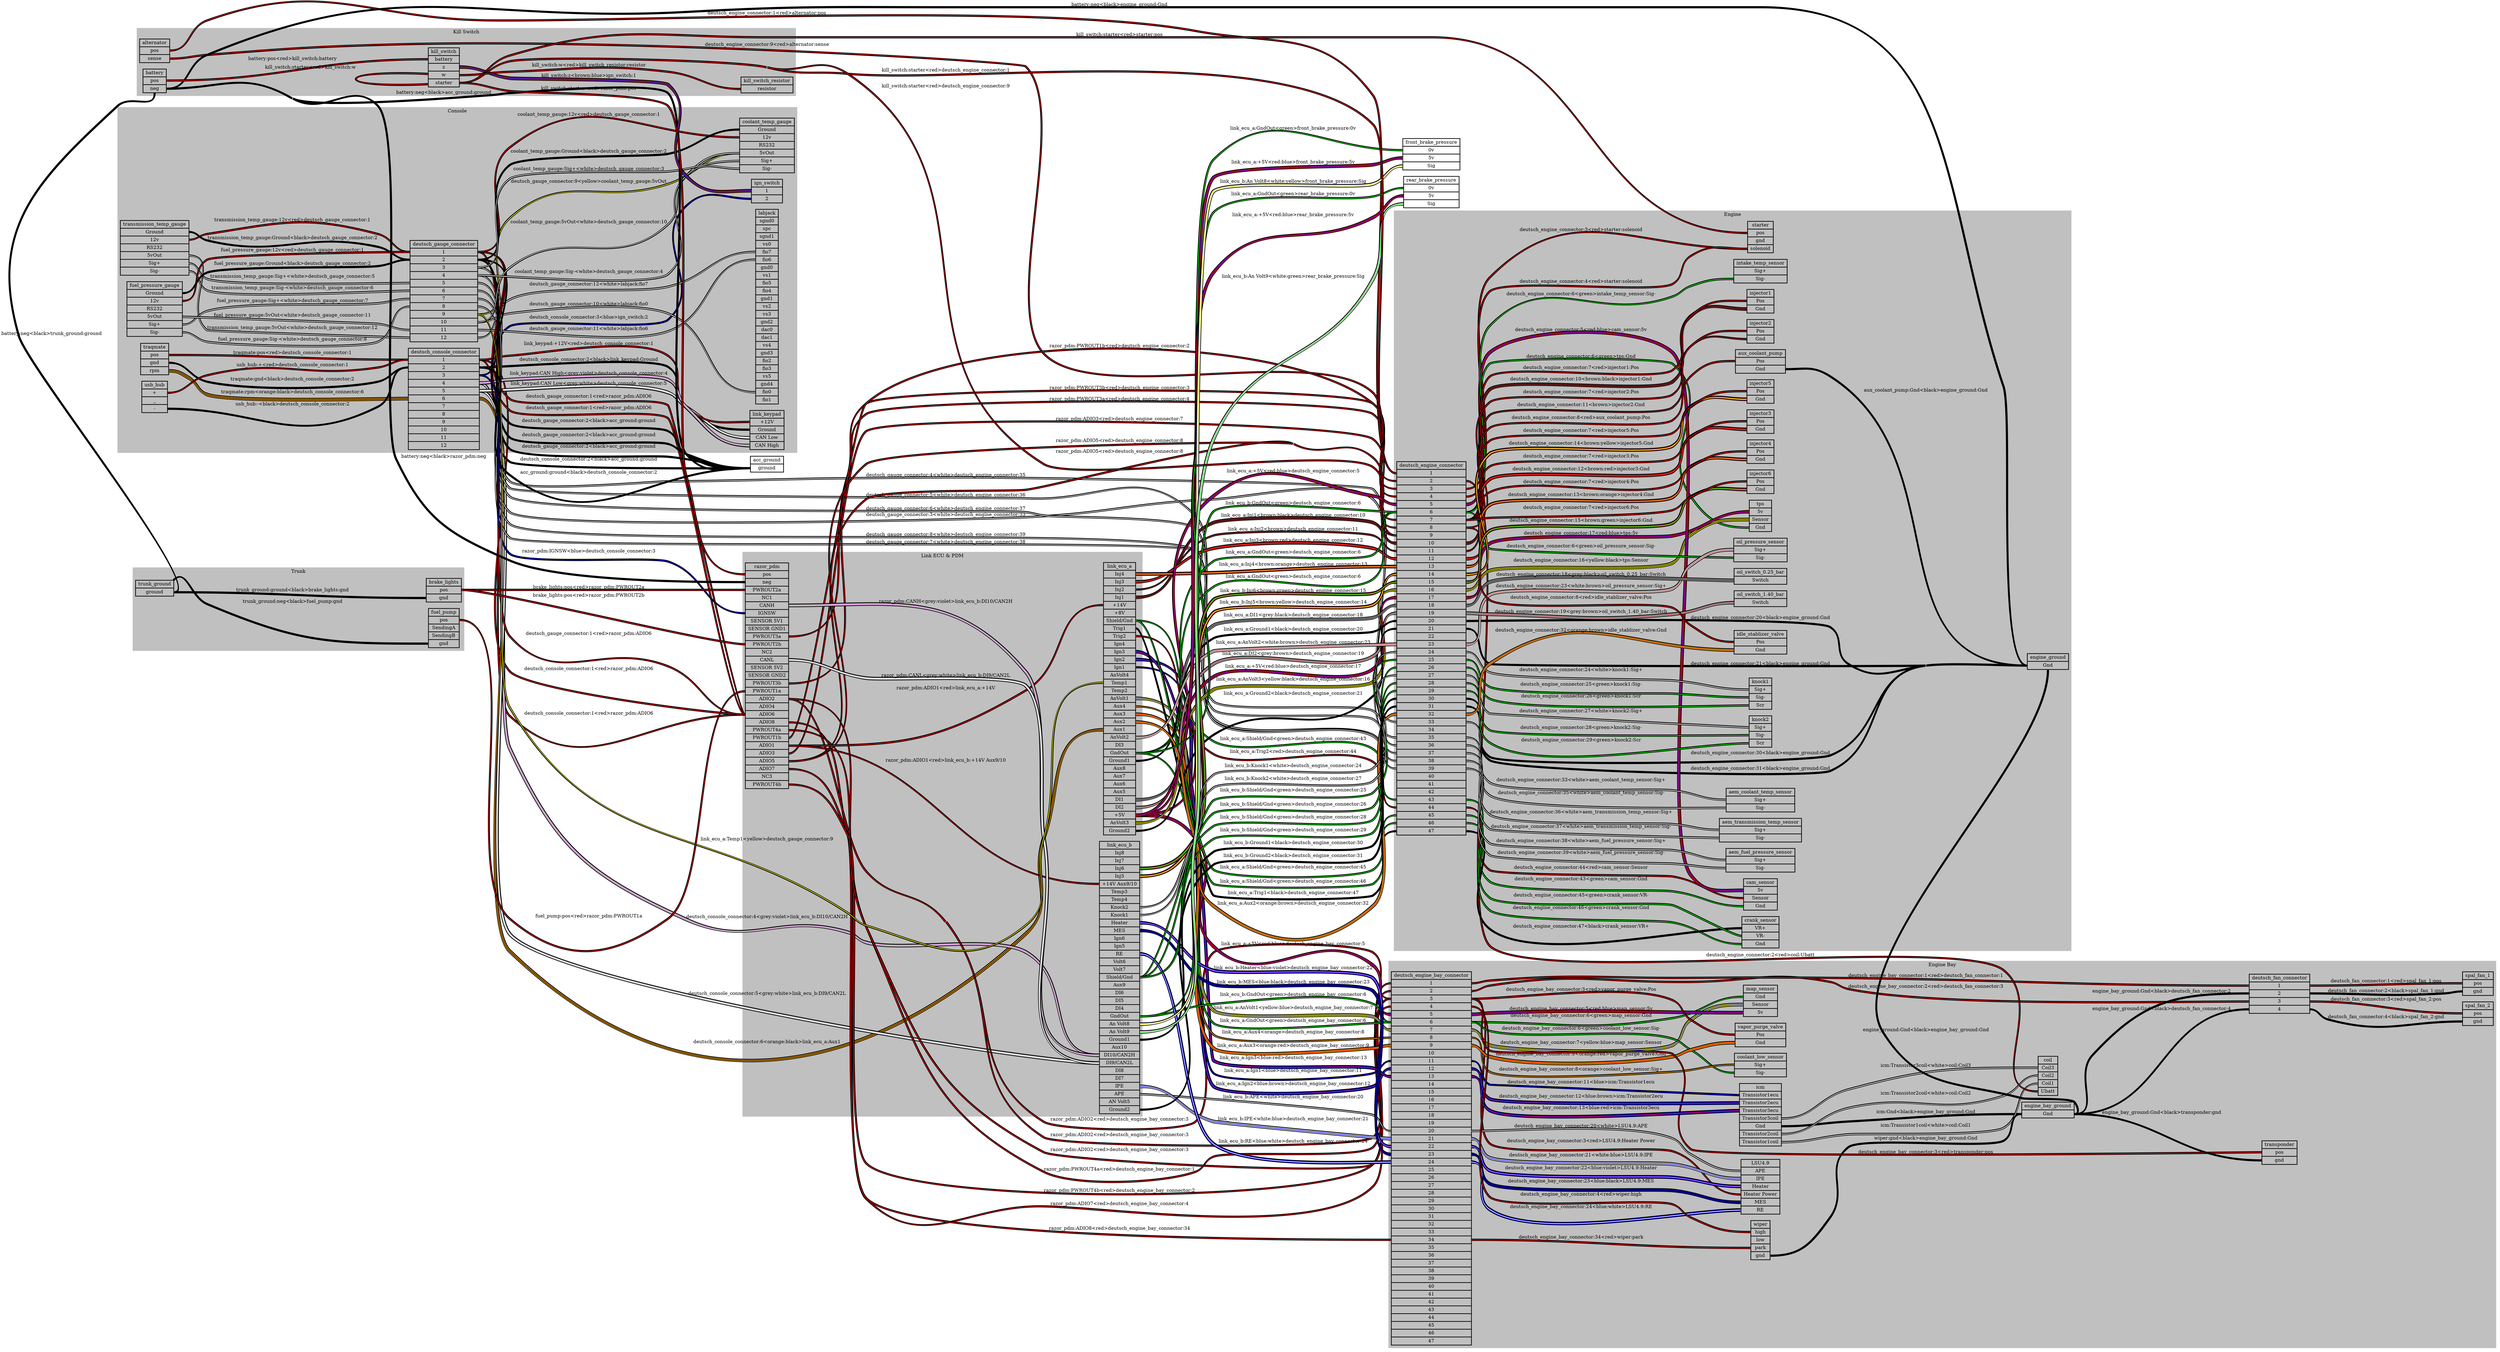 graph "" {
	graph [bb="0,0,7052,3780.9",
		concentrate=true,
		rankdir=LR,
		ranksep=1.5
	];
	node [label="\N"];
	subgraph cluster_Console {
		graph [bb="8,632.91,2018,1649.9",
			color=grey,
			label=Console,
			lheight=0.21,
			lp="1013,1638.4",
			lwidth=0.79,
			style=filled
		];
		deutsch_console_connector	[height=4.1667,
			label="deutsch_console_connector | <1> 1 | <2> 2 | <3> 3 | <4> 4 | <5> 5 | <6> 6 | <7> 7 | <8> 8 | <9> 9 | <10> 10 | <11> 11 | <12> 12 ",
			pos="973,1380.9",
			rects="868,1507.4,1078,1530.4 868,1484.4,1078,1507.4 868,1461.4,1078,1484.4 868,1438.4,1078,1461.4 868,1415.4,1078,1438.4 868,1392.4,1078,\
1415.4 868,1369.4,1078,1392.4 868,1346.4,1078,1369.4 868,1323.4,1078,1346.4 868,1300.4,1078,1323.4 868,1277.4,1078,1300.4 868,1254.4,\
1078,1277.4 868,1231.4,1078,1254.4",
			shape=record,
			style=bold,
			width=2.9167];
		ign_switch	[height=0.97222,
			label="ign_switch | <1> 1 | <2> 2 ",
			pos="1929,1583.9",
			rects="1883,1595.4,1975,1618.4 1883,1572.4,1975,1595.4 1883,1549.4,1975,1572.4",
			shape=record,
			style=bold,
			width=1.2778];
		deutsch_console_connector:3 -- ign_switch:2	[color="black:blue:black",
			label="deutsch_console_connector:3<blue>ign_switch:2",
			labeltooltip="deutsch_console_connector:3<blue>ign_switch:2",
			lp="1402,1585.4",
			penwidth=2.5,
			pos="1079,1449.9 1128,1449.9 1121.9,1498.2 1168,1514.9 1467,1623.2 1564,1560.9 1882,1560.9"];
		link_keypad	[height=1.6111,
			label="link_keypad | <+12V> +12V | <Ground> Ground | <CAN Low> CAN Low | <CAN High> CAN High ",
			pos="1929,1472.9",
			rects="1878.5,1507.4,1979.5,1530.4 1878.5,1484.4,1979.5,1507.4 1878.5,1461.4,1979.5,1484.4 1878.5,1438.4,1979.5,1461.4 1878.5,1415.4,1979.5,\
1438.4",
			shape=record,
			style=bold,
			width=1.4028];
		deutsch_console_connector:2 -- link_keypad:Ground	[color="black:black:black",
			label="deutsch_console_connector:2<black>link_keypad:Ground",
			labeltooltip="deutsch_console_connector:2<black>link_keypad:Ground",
			lp="1402,1480.4",
			penwidth=2.5,
			pos="1079,1472.9 1433.7,1472.9 1522.3,1472.9 1877,1472.9"];
		link_keypad:"CAN Low" -- deutsch_console_connector:5	[color="black:grey:white:grey:black",
			label="link_keypad:CAN Low<grey:white>deutsch_console_connector:5",
			labeltooltip="link_keypad:CAN Low<grey:white>deutsch_console_connector:5",
			lp="1402,1453.4",
			penwidth=2.5,
			pos="1877,1449.9 1561.5,1449.9 1482.6,1437 1168,1412.9 1128.4,1409.9 1118.8,1403.9 1079,1403.9"];
		link_keypad:"+12V" -- deutsch_console_connector:1	[color="black:red:black",
			label="link_keypad:+12V<red>deutsch_console_connector:1",
			labeltooltip="link_keypad:+12V<red>deutsch_console_connector:1",
			lp="1402,1503.4",
			penwidth=2.5,
			pos="1877,1495.9 1522.3,1495.9 1433.7,1495.9 1079,1495.9"];
		link_keypad:"CAN High" -- deutsch_console_connector:4	[color="black:grey:violet:grey:black",
			label="link_keypad:CAN High<grey:violet>deutsch_console_connector:4",
			labeltooltip="link_keypad:CAN High<grey:violet>deutsch_console_connector:4",
			lp="1402,1401.4",
			penwidth=2.5,
			pos="1877,1426.9 1793.4,1426.9 1772.5,1419.7 1690,1405.9 1665.7,1401.9 1660.4,1396.6 1636,1393.9 1532.6,1382.6 1270.4,1375.5 1168,1393.9 \
1126.5,1401.4 1121.2,1426.9 1079,1426.9"];
		deutsch_gauge_connector	[height=4.1667,
			label="deutsch_gauge_connector | <1> 1 | <2> 2 | <3> 3 | <4> 4 | <5> 5 | <6> 6 | <7> 7 | <8> 8 | <9> 9 | <10> 10 | <11> 11 | <12> 12 ",
			pos="973,994.91",
			rects="873,1121.4,1073,1144.4 873,1098.4,1073,1121.4 873,1075.4,1073,1098.4 873,1052.4,1073,1075.4 873,1029.4,1073,1052.4 873,1006.4,1073,\
1029.4 873,983.41,1073,1006.4 873,960.41,1073,983.41 873,937.41,1073,960.41 873,914.41,1073,937.41 873,891.41,1073,914.41 873,868.41,\
1073,891.41 873,845.41,1073,868.41",
			shape=record,
			style=bold,
			width=2.7778];
		labjack	[height=8,
			label="labjack | <sgnd0> sgnd0 | < spc>  spc | < sgnd1>  sgnd1 | < vs0>  vs0 | <fio7> fio7 | < fio6>  fio6 | < gnd0>  gnd0 | < vs1>  vs1 | <\
fio5> fio5 | < fio4>  fio4 | < gnd1>  gnd1 | < vs2>  vs2 | <vs3> vs3 | < gnd2>  gnd2 | < dac0>  dac0 | < dac1>  dac1 | <vs4> vs4 | < \
gnd3>  gnd3 | < fio2>  fio2 | < fio3>  fio3 | <vs5> vs5 | < gnd4>  gnd4 | < fio0>  fio0 | < fio1>  fio1 ",
			pos="1929,928.91",
			rects="1895.5,1193.4,1962.5,1216.4 1895.5,1170.4,1962.5,1193.4 1895.5,1147.4,1962.5,1170.4 1895.5,1124.4,1962.5,1147.4 1895.5,1101.4,1962.5,\
1124.4 1895.5,1078.4,1962.5,1101.4 1895.5,1055.4,1962.5,1078.4 1895.5,1032.4,1962.5,1055.4 1895.5,1009.4,1962.5,1032.4 1895.5,986.41,\
1962.5,1009.4 1895.5,963.41,1962.5,986.41 1895.5,940.41,1962.5,963.41 1895.5,917.41,1962.5,940.41 1895.5,894.41,1962.5,917.41 1895.5,\
871.41,1962.5,894.41 1895.5,848.41,1962.5,871.41 1895.5,825.41,1962.5,848.41 1895.5,802.41,1962.5,825.41 1895.5,779.41,1962.5,802.41 \
1895.5,756.41,1962.5,779.41 1895.5,733.41,1962.5,756.41 1895.5,710.41,1962.5,733.41 1895.5,687.41,1962.5,710.41 1895.5,664.41,1962.5,\
687.41 1895.5,641.41,1962.5,664.41",
			shape=record,
			style=bold,
			width=0.93056];
		deutsch_gauge_connector:12 -- labjack:fio7	[color="black:white:black",
			label="deutsch_gauge_connector:12<white>labjack:fio7",
			labeltooltip="deutsch_gauge_connector:12<white>labjack:fio7",
			lp="1402,1011.4",
			penwidth=2.5,
			pos="1074,856.91 1332.2,856.91 1388.5,930.38 1636,1003.9 1751.9,1038.3 1773.1,1089.9 1894,1089.9"];
		deutsch_gauge_connector:10 -- labjack:fio0	[color="black:white:black",
			label="deutsch_gauge_connector:10<white>labjack:fio0",
			labeltooltip="deutsch_gauge_connector:10<white>labjack:fio0",
			lp="1402,849.41",
			penwidth=2.5,
			pos="1074,902.91 1123.8,902.91 1122.1,861.31 1168,841.91 1472.8,712.95 1563,675.91 1894,675.91"];
		deutsch_gauge_connector:11 -- labjack:fio6	[color="black:white:black",
			label="deutsch_gauge_connector:11<white>labjack:fio6",
			labeltooltip="deutsch_gauge_connector:11<white>labjack:fio6",
			lp="1402,1080.4",
			penwidth=2.5,
			pos="1074,879.91 1148.6,879.91 1103.3,981.78 1168,1018.9 1308.2,1099.4 1732.3,1066.9 1894,1066.9"];
		coolant_temp_gauge	[height=2.25,
			label="coolant_temp_gauge | <Ground> Ground | <12v> 12v | <RS232> RS232 | <5vOut> 5vOut | <Sig+> Sig+ | <Sig-> Sig- ",
			pos="1929,1315.9",
			rects="1848,1373.4,2010,1396.4 1848,1350.4,2010,1373.4 1848,1327.4,2010,1350.4 1848,1304.4,2010,1327.4 1848,1281.4,2010,1304.4 1848,1258.4,\
2010,1281.4 1848,1235.4,2010,1258.4",
			shape=record,
			style=bold,
			width=2.25];
		deutsch_gauge_connector:9 -- coolant_temp_gauge:"5vOut"	[color="black:yellow:black",
			label="deutsch_gauge_connector:9<yellow>coolant_temp_gauge:5vOut",
			labeltooltip="deutsch_gauge_connector:9<yellow>coolant_temp_gauge:5vOut",
			lp="1402,1263.4",
			penwidth=2.5,
			pos="1074,925.91 1215.4,925.91 1056.6,1142.8 1168,1229.9 1209,1262 1584.3,1250 1636,1255.9 1730.6,1266.8 1751.8,1292.9 1847,1292.9"];
		coolant_temp_gauge:"5vOut" -- deutsch_gauge_connector:10	[color="black:white:black",
			label="coolant_temp_gauge:5vOut<white>deutsch_gauge_connector:10",
			labeltooltip="coolant_temp_gauge:5vOut<white>deutsch_gauge_connector:10",
			lp="1402,1135.4",
			penwidth=2.5,
			pos="1847,1292.9 1771.1,1292.9 1746.3,1276.8 1690,1225.9 1653.1,1192.5 1677.7,1155 1636,1127.9 1548.4,1071.1 1254.5,1147.2 1168,1088.9 \
1091.2,1037.1 1166.6,902.91 1074,902.91"];
		coolant_temp_gauge:"12v" -- deutsch_gauge_connector:1	[color="black:red:black",
			label="coolant_temp_gauge:12v<red>deutsch_gauge_connector:1",
			labeltooltip="coolant_temp_gauge:12v<red>deutsch_gauge_connector:1",
			lp="1402,1326.4",
			penwidth=2.5,
			pos="1847,1338.9 1828,1338.9 1183.9,1281.2 1168,1270.9 1098.3,1226.1 1156.9,1109.9 1074,1109.9"];
		coolant_temp_gauge:Ground -- deutsch_gauge_connector:2	[color="black:black:black",
			label="coolant_temp_gauge:Ground<black>deutsch_gauge_connector:2",
			labeltooltip="coolant_temp_gauge:Ground<black>deutsch_gauge_connector:2",
			lp="1402,1366.4",
			penwidth=2.5,
			pos="1847,1361.9 1809.3,1361.9 1198.6,1358 1168,1335.9 1072,1266.8 1192.3,1086.9 1074,1086.9"];
		coolant_temp_gauge:"Sig+" -- deutsch_gauge_connector:3	[color="black:white:black",
			label="coolant_temp_gauge:Sig+<white>deutsch_gauge_connector:3",
			labeltooltip="coolant_temp_gauge:Sig+<white>deutsch_gauge_connector:3",
			lp="1402,1218.4",
			penwidth=2.5,
			pos="1847,1269.9 1798.3,1269.9 1684,1218.9 1636,1210.9 1533.2,1193.8 1260.3,1232.2 1168,1183.9 1108,1152.5 1141.7,1063.9 1074,1063.9"];
		coolant_temp_gauge:"Sig-" -- deutsch_gauge_connector:4	[color="black:white:black",
			label="coolant_temp_gauge:Sig-<white>deutsch_gauge_connector:4",
			labeltooltip="coolant_temp_gauge:Sig-<white>deutsch_gauge_connector:4",
			lp="1402,1172.4",
			penwidth=2.5,
			pos="1847,1246.9 1776.6,1246.9 1752.1,1259 1690,1225.9 1658,1208.9 1668.7,1180.5 1636,1164.9 1542.1,1119.9 1262.3,1186.9 1168,1142.9 \
1112.1,1116.8 1135.6,1040.9 1074,1040.9"];
		traqmate	[height=1.2917,
			label="traqmate | <pos> pos | <gnd> gnd | <rpm> rpm ",
			pos="117.5,1415.9",
			rects="76,1438.9,159,1461.9 76,1415.9,159,1438.9 76,1392.9,159,1415.9 76,1369.9,159,1392.9",
			shape=record,
			style=bold,
			width=1.1528];
		traqmate:gnd -- deutsch_console_connector:2	[color="black:black:black",
			label="traqmate:gnd<black>deutsch_console_connector:2",
			labeltooltip="traqmate:gnd<black>deutsch_console_connector:2",
			lp="525.5,1431.4",
			penwidth=2.5,
			pos="160.5,1403.9 297.79,1403.9 645.6,1387.6 778,1423.9 821.54,1435.9 821.85,1472.9 867,1472.9"];
		traqmate:pos -- deutsch_console_connector:1	[color="black:red:black",
			label="traqmate:pos<red>deutsch_console_connector:1",
			labeltooltip="traqmate:pos<red>deutsch_console_connector:1",
			lp="525.5,1504.4",
			penwidth=2.5,
			pos="160.5,1427.9 215.04,1427.9 219.79,1464.9 273,1476.9 401.84,1505.9 734.93,1495.9 867,1495.9"];
		traqmate:rpm -- deutsch_console_connector:6	[color="black:orange:black:orange:black",
			label="traqmate:rpm<orange:black>deutsch_console_connector:6",
			labeltooltip="traqmate:rpm<orange:black>deutsch_console_connector:6",
			lp="525.5,1388.4",
			penwidth=2.5,
			pos="160.5,1380.9 474.5,1380.9 553,1380.9 867,1380.9"];
		usb_hub	[height=1.2917,
			label="usb_hub | <+> + | <_> _ | <-> - ",
			pos="117.5,1526.9",
			rects="79.5,1549.9,155.5,1572.9 79.5,1526.9,155.5,1549.9 79.5,1503.9,155.5,1526.9 79.5,1480.9,155.5,1503.9",
			shape=record,
			style=bold,
			width=1.0556];
		usb_hub:"+" -- deutsch_console_connector:1	[color="black:red:black",
			label="usb_hub:+<red>deutsch_console_connector:1",
			labeltooltip="usb_hub:+<red>deutsch_console_connector:1",
			lp="525.5,1548.4",
			penwidth=2.5,
			pos="156.5,1538.9 432.91,1538.9 503.89,1551.5 778,1515.9 818.21,1510.7 826.46,1495.9 867,1495.9"];
		usb_hub:"-" -- deutsch_console_connector:2	[color="black:black:black",
			label="usb_hub:-<black>deutsch_console_connector:2",
			labeltooltip="usb_hub:-<black>deutsch_console_connector:2",
			lp="525.5,1465.4",
			penwidth=2.5,
			pos="156.5,1491.9 210.44,1491.9 219.6,1465.5 273,1457.9 384.09,1442 666.17,1448.5 778,1457.9 817.97,1461.3 826.89,1472.9 867,1472.9"];
		transmission_temp_gauge	[height=2.25,
			label="transmission_temp_gauge | <Ground> Ground | <12v> 12v | <RS232> RS232 | <5vOut> 5vOut | <Sig+> Sig+ | <Sig-> Sig- ",
			pos="117.5,1105.9",
			rects="16,1163.4,219,1186.4 16,1140.4,219,1163.4 16,1117.4,219,1140.4 16,1094.4,219,1117.4 16,1071.4,219,1094.4 16,1048.4,219,1071.4 16,\
1025.4,219,1048.4",
			shape=record,
			style=bold,
			width=2.8194];
		transmission_temp_gauge:"Sig+" -- deutsch_gauge_connector:5	[color="black:white:black",
			label="transmission_temp_gauge:Sig+<white>deutsch_gauge_connector:5",
			labeltooltip="transmission_temp_gauge:Sig+<white>deutsch_gauge_connector:5",
			lp="525.5,1077.4",
			penwidth=2.5,
			pos="219,1059.9 467.49,1059.9 533.05,1090.7 778,1048.9 821.36,1041.5 828.01,1017.9 872,1017.9"];
		transmission_temp_gauge:"12v" -- deutsch_gauge_connector:1	[color="black:red:black",
			label="transmission_temp_gauge:12v<red>deutsch_gauge_connector:1",
			labeltooltip="transmission_temp_gauge:12v<red>deutsch_gauge_connector:1",
			lp="525.5,1121.4",
			penwidth=2.5,
			pos="219,1128.9 243.91,1128.9 248.33,1117.4 273,1113.9 536.67,1077.1 605.77,1109.9 872,1109.9"];
		transmission_temp_gauge:Ground -- deutsch_gauge_connector:2	[color="black:black:black",
			label="transmission_temp_gauge:Ground<black>deutsch_gauge_connector:2",
			labeltooltip="transmission_temp_gauge:Ground<black>deutsch_gauge_connector:2",
			lp="525.5,1168.4",
			penwidth=2.5,
			pos="219,1151.9 467.65,1151.9 535.93,1185.8 778,1128.9 822.55,1118.4 826.24,1086.9 872,1086.9"];
		transmission_temp_gauge:"Sig-" -- deutsch_gauge_connector:6	[color="black:white:black",
			label="transmission_temp_gauge:Sig-<white>deutsch_gauge_connector:6",
			labeltooltip="transmission_temp_gauge:Sig-<white>deutsch_gauge_connector:6",
			lp="525.5,999.41",
			penwidth=2.5,
			pos="219,1036.9 250.24,1036.9 243.62,1002.5 273,991.91 378.52,953.7 665.79,990.12 778,991.91 819.79,992.57 830.2,994.91 872,994.91"];
		transmission_temp_gauge:"5vOut" -- deutsch_gauge_connector:12	[color="black:white:black",
			label="transmission_temp_gauge:5vOut<white>deutsch_gauge_connector:12",
			labeltooltip="transmission_temp_gauge:5vOut<white>deutsch_gauge_connector:12",
			lp="525.5,817.41",
			penwidth=2.5,
			pos="219,1082.9 342.68,1082.9 177.43,888.42 273,809.91 446.42,667.43 559.56,758.34 778,809.91 823.46,820.64 825.29,856.91 872,856.91"];
		fuel_pressure_gauge	[height=2.25,
			label="fuel_pressure_gauge | <Ground> Ground | <12v> 12v | <RS232> RS232 | <5vOut> 5vOut | <Sig+> Sig+ | <Sig-> Sig- ",
			pos="117.5,925.91",
			rects="35.5,983.41,199.5,1006.4 35.5,960.41,199.5,983.41 35.5,937.41,199.5,960.41 35.5,914.41,199.5,937.41 35.5,891.41,199.5,914.41 35.5,\
868.41,199.5,891.41 35.5,845.41,199.5,868.41",
			shape=record,
			style=bold,
			width=2.2778];
		fuel_pressure_gauge:"12v" -- deutsch_gauge_connector:1	[color="black:red:black",
			label="fuel_pressure_gauge:12v<red>deutsch_gauge_connector:1",
			labeltooltip="fuel_pressure_gauge:12v<red>deutsch_gauge_connector:1",
			lp="525.5,965.41",
			penwidth=2.5,
			pos="200.5,948.91 264.67,948.91 722.19,926.23 778,957.91 847.08,997.12 792.57,1109.9 872,1109.9"];
		fuel_pressure_gauge:Ground -- deutsch_gauge_connector:2	[color="black:black:black",
			label="fuel_pressure_gauge:Ground<black>deutsch_gauge_connector:2",
			labeltooltip="fuel_pressure_gauge:Ground<black>deutsch_gauge_connector:2",
			lp="525.5,1041.4",
			penwidth=2.5,
			pos="200.5,971.91 237.09,971.91 237.73,1001.2 273,1010.9 489.57,1070.7 562.04,971.93 778,1033.9 824.1,1047.1 824.04,1086.9 872,1086.9"];
		fuel_pressure_gauge:"Sig+" -- deutsch_gauge_connector:7	[color="black:white:black",
			label="fuel_pressure_gauge:Sig+<white>deutsch_gauge_connector:7",
			labeltooltip="fuel_pressure_gauge:Sig+<white>deutsch_gauge_connector:7",
			lp="525.5,889.41",
			penwidth=2.5,
			pos="200.5,879.91 328.83,879.91 658.99,833.88 778,881.91 831.64,903.55 814.16,971.91 872,971.91"];
		fuel_pressure_gauge:"Sig-" -- deutsch_gauge_connector:8	[color="black:white:black",
			label="fuel_pressure_gauge:Sig-<white>deutsch_gauge_connector:8",
			labeltooltip="fuel_pressure_gauge:Sig-<white>deutsch_gauge_connector:8",
			lp="525.5,848.41",
			penwidth=2.5,
			pos="200.5,856.91 233.5,856.91 240.2,844.48 273,840.91 328.78,834.82 726.93,817.65 778,840.91 835.91,867.28 808.37,948.91 872,948.91"];
		fuel_pressure_gauge:"5vOut" -- deutsch_gauge_connector:11	[color="black:white:black",
			label="fuel_pressure_gauge:5vOut<white>deutsch_gauge_connector:11",
			labeltooltip="fuel_pressure_gauge:5vOut<white>deutsch_gauge_connector:11",
			lp="525.5,916.41",
			penwidth=2.5,
			pos="200.5,902.91 457.18,902.91 522.47,921.17 778,896.91 820.27,892.89 829.54,879.91 872,879.91"];
	}
	subgraph "cluster_Engine Bay" {
		graph [bb="3768,146.91,7044,1291.9",
			color=grey,
			label="Engine Bay",
			lheight=0.21,
			lp="5406,1280.4",
			lwidth=1.14,
			style=filled
		];
		deutsch_engine_bay_connector	[height=15.347,
			label="deutsch_engine_bay_connector | <1> 1 | <2> 2 | <3> 3 | <4> 4 | <5> 5 | <6> 6 | <7> 7 | <8> 8 | <9> 9 | <10> 10 | <11> 11 | <12> \
12 | <13> 13 | <14> 14 | <15> 15 | <16> 16 | <17> 17 | <18> 18 | <19> 19 | <20> 20 | <21> 21 | <22> 22 | <23> 23 | <24> 24 | <25> \
25 | <26> 26 | <27> 27 | <28> 28 | <29> 29 | <30> 30 | <31> 31 | <32> 32 | <33> 33 | <34> 34 | <35> 35 | <36> 36 | <37> 37 | <38> \
38 | <39> 39 | <40> 40 | <41> 41 | <42> 42 | <43> 43 | <44> 44 | <45> 45 | <46> 46 | <47> 47 ",
			pos="3894.5,707.91",
			rects="3776,1236.9,4013,1259.9 3776,1213.9,4013,1236.9 3776,1190.9,4013,1213.9 3776,1167.9,4013,1190.9 3776,1144.9,4013,1167.9 3776,1121.9,\
4013,1144.9 3776,1098.9,4013,1121.9 3776,1075.9,4013,1098.9 3776,1052.9,4013,1075.9 3776,1029.9,4013,1052.9 3776,1006.9,4013,1029.9 \
3776,983.91,4013,1006.9 3776,960.91,4013,983.91 3776,937.91,4013,960.91 3776,914.91,4013,937.91 3776,891.91,4013,914.91 3776,868.91,\
4013,891.91 3776,845.91,4013,868.91 3776,822.91,4013,845.91 3776,799.91,4013,822.91 3776,776.91,4013,799.91 3776,753.91,4013,776.91 \
3776,730.91,4013,753.91 3776,707.91,4013,730.91 3776,684.91,4013,707.91 3776,661.91,4013,684.91 3776,638.91,4013,661.91 3776,615.91,\
4013,638.91 3776,592.91,4013,615.91 3776,569.91,4013,592.91 3776,546.91,4013,569.91 3776,523.91,4013,546.91 3776,500.91,4013,523.91 \
3776,477.91,4013,500.91 3776,454.91,4013,477.91 3776,431.91,4013,454.91 3776,408.91,4013,431.91 3776,385.91,4013,408.91 3776,362.91,\
4013,385.91 3776,339.91,4013,362.91 3776,316.91,4013,339.91 3776,293.91,4013,316.91 3776,270.91,4013,293.91 3776,247.91,4013,270.91 \
3776,224.91,4013,247.91 3776,201.91,4013,224.91 3776,178.91,4013,201.91 3776,155.91,4013,178.91",
			shape=record,
			style=bold,
			width=3.2917];
		deutsch_fan_connector	[height=1.6111,
			label="deutsch_fan_connector | <1> 1 | <2> 2 | <3> 3 | <4> 4 ",
			pos="6403.5,970.91",
			rects="6314,1005.4,6493,1028.4 6314,982.41,6493,1005.4 6314,959.41,6493,982.41 6314,936.41,6493,959.41 6314,913.41,6493,936.41",
			shape=record,
			style=bold,
			width=2.4861];
		deutsch_engine_bay_connector:2 -- deutsch_fan_connector:3	[color="black:red:black",
			label="deutsch_engine_bay_connector:2<red>deutsch_fan_connector:3",
			labeltooltip="deutsch_engine_bay_connector:2<red>deutsch_fan_connector:3",
			lp="5357.5,1214.4",
			penwidth=2.5,
			pos="4013,1202.9 4037.7,1202.9 4042.5,1213 4067,1215.9 4289.2,1242.3 4851.1,1235.9 5074,1215.9 5131.7,1210.7 5530.1,1133.6 5587,1122.9 \
5886.5,1066.6 5984,1121.1 6260,991.91 6288,978.78 6283,947.91 6314,947.91"];
		deutsch_engine_bay_connector:1 -- deutsch_fan_connector:1	[color="black:red:black",
			label="deutsch_engine_bay_connector:1<red>deutsch_fan_connector:1",
			labeltooltip="deutsch_engine_bay_connector:1<red>deutsch_fan_connector:1",
			lp="5357.5,1245.4",
			penwidth=2.5,
			pos="4013,1225.9 4037,1225.9 4043,1228.2 4067,1228.9 4514.4,1241.3 4626.4,1231.1 5074,1228.9 5302,1227.8 5361,1254.4 5587,1223.9 5893.6,\
1182.5 5990.4,1197.6 6260,1045.9 6289,1029.6 6280.7,993.91 6314,993.91"];
		map_sensor	[height=1.2917,
			label="map_sensor | <Gnd> Gnd | <Sensor> Sensor | <5v> 5v ",
			pos="4868,1159.9",
			rects="4817.5,1182.9,4918.5,1205.9 4817.5,1159.9,4918.5,1182.9 4817.5,1136.9,4918.5,1159.9 4817.5,1113.9,4918.5,1136.9",
			shape=record,
			style=bold,
			width=1.4028];
		deutsch_engine_bay_connector:6 -- map_sensor:Gnd	[color="black:green:black",
			label="deutsch_engine_bay_connector:6<green>map_sensor:Gnd",
			labeltooltip="deutsch_engine_bay_connector:6<green>map_sensor:Gnd",
			lp="4337.5,1135.4",
			penwidth=2.5,
			pos="4013,1110.9 4277.6,1110.9 4345.3,1096.6 4608,1127.9 4701.8,1139.1 4721.5,1171.9 4816,1171.9"];
		deutsch_engine_bay_connector:7 -- map_sensor:Sensor	[color="black:yellow:blue:yellow:black",
			label="deutsch_engine_bay_connector:7<yellow:blue>map_sensor:Sensor",
			labeltooltip="deutsch_engine_bay_connector:7<yellow:blue>map_sensor:Sensor",
			lp="4337.5,1095.4",
			penwidth=2.5,
			pos="4013,1087.9 4277.4,1087.9 4346.6,1047.7 4608,1087.9 4632.9,1091.7 4637.9,1097.7 4662,1104.9 4730.1,1125.1 4744.9,1147.9 4816,1147.9"];
		deutsch_engine_bay_connector:5 -- map_sensor:"5v"	[color="black:red:blue:red:black",
			label="deutsch_engine_bay_connector:5<red:blue>map_sensor:5v",
			labeltooltip="deutsch_engine_bay_connector:5<red:blue>map_sensor:5v",
			lp="4337.5,1204.4",
			penwidth=2.5,
			pos="4013,1133.9 4046,1133.9 4036.3,1172.7 4067,1184.9 4122.9,1207.1 4548.5,1193.3 4608,1184.9 4703.3,1171.4 4719.8,1124.9 4816,1124.9"];
		"LSU4.9"	[height=2.25,
			label="LSU4.9 | <APE> APE | <IPE> IPE | <Heater> Heater | <Heater Power> Heater Power | <MES> MES | <RE> RE ",
			pos="4868,616.91",
			rects="4810.5,674.41,4925.5,697.41 4810.5,651.41,4925.5,674.41 4810.5,628.41,4925.5,651.41 4810.5,605.41,4925.5,628.41 4810.5,582.41,4925.5,\
605.41 4810.5,559.41,4925.5,582.41 4810.5,536.41,4925.5,559.41",
			shape=record,
			style=bold,
			width=1.5972];
		deutsch_engine_bay_connector:3 -- "LSU4.9":"Heater Power"	[color="black:red:black",
			label="deutsch_engine_bay_connector:3<red>LSU4.9:Heater Power",
			labeltooltip="deutsch_engine_bay_connector:3<red>LSU4.9:Heater Power",
			lp="4337.5,828.41",
			penwidth=2.5,
			pos="4013,1179.9 4093.7,1179.9 4007,874.88 4067,820.91 4111.7,780.65 4556.3,827.7 4608,796.91 4648.1,773.03 4631,741.73 4662,706.91 4716.8,\
645.39 4726.6,593.91 4809,593.91"];
		deutsch_engine_bay_connector:20 -- "LSU4.9":APE	[color="black:white:black",
			label="deutsch_engine_bay_connector:20<white>LSU4.9:APE",
			labeltooltip="deutsch_engine_bay_connector:20<white>LSU4.9:APE",
			lp="4337.5,785.41",
			penwidth=2.5,
			pos="4013,788.91 4037.5,788.91 4042.7,780.83 4067,777.91 4126.7,770.71 4552.4,779.94 4608,756.91 4638.2,744.38 4633.6,723.13 4662,706.91 \
4721.2,673.09 4740.8,662.91 4809,662.91"];
		deutsch_engine_bay_connector:21 -- "LSU4.9":IPE	[color="black:white:blue:white:black",
			label="deutsch_engine_bay_connector:21<white:blue>LSU4.9:IPE",
			labeltooltip="deutsch_engine_bay_connector:21<white:blue>LSU4.9:IPE",
			lp="4337.5,745.41",
			penwidth=2.5,
			pos="4013,765.91 4040,765.91 4040.9,744.94 4067,737.91 4299.4,675.28 4371.9,758.78 4608,711.91 4701.1,693.43 4714.1,639.91 4809,639.91"];
		deutsch_engine_bay_connector:22 -- "LSU4.9":Heater	[color="black:blue:violet:blue:black",
			label="deutsch_engine_bay_connector:22<blue:violet>LSU4.9:Heater",
			labeltooltip="deutsch_engine_bay_connector:22<blue:violet>LSU4.9:Heater",
			lp="4337.5,700.41",
			penwidth=2.5,
			pos="4013,742.91 4045.7,742.91 4036.9,705.76 4067,692.91 4177.8,645.57 4488.7,676.22 4608,659.91 4698.5,647.53 4717.6,616.91 4809,616.91"];
		deutsch_engine_bay_connector:23 -- "LSU4.9":MES	[color="black:blue:black:blue:black",
			label="deutsch_engine_bay_connector:23<blue:black>LSU4.9:MES",
			labeltooltip="deutsch_engine_bay_connector:23<blue:black>LSU4.9:MES",
			lp="4337.5,648.41",
			penwidth=2.5,
			pos="4013,719.91 4055.5,719.91 4030.3,662.33 4067,640.91 4171.2,580.12 4488,607.17 4608,594.91 4697.5,585.76 4719,570.91 4809,570.91"];
		deutsch_engine_bay_connector:24 -- "LSU4.9":RE	[color="black:blue:white:blue:black",
			label="deutsch_engine_bay_connector:24<blue:white>LSU4.9:RE",
			labeltooltip="deutsch_engine_bay_connector:24<blue:white>LSU4.9:RE",
			lp="4337.5,583.41",
			penwidth=2.5,
			pos="4013,695.91 4071.5,695.91 4018.5,608.58 4067,575.91 4203.9,483.72 4644,547.91 4809,547.91"];
		coolant_low_sensor	[height=0.97222,
			label="coolant_low_sensor | <Sig+> Sig+ | <Sig-> Sig- ",
			pos="4868,750.91",
			rects="4791,762.41,4945,785.41 4791,739.41,4945,762.41 4791,716.41,4945,739.41",
			shape=record,
			style=bold,
			width=2.1389];
		deutsch_engine_bay_connector:6 -- coolant_low_sensor:"Sig-"	[color="black:green:black",
			label="deutsch_engine_bay_connector:6<green>coolant_low_sensor:Sig-",
			labeltooltip="deutsch_engine_bay_connector:6<green>coolant_low_sensor:Sig-",
			lp="4337.5,1018.4",
			penwidth=2.5,
			pos="4013,1110.9 4063.5,1110.9 4024.2,1037.7 4067,1010.9 4118,978.99 4560.7,1025.1 4608,987.91 4676.3,934.14 4608.1,868.1 4662,799.91 \
4702.5,748.71 4724.7,727.91 4790,727.91"];
		deutsch_engine_bay_connector:8 -- coolant_low_sensor:"Sig+"	[color="black:orange:black",
			label="deutsch_engine_bay_connector:8<orange>coolant_low_sensor:Sig+",
			labeltooltip="deutsch_engine_bay_connector:8<orange>coolant_low_sensor:Sig+",
			lp="4337.5,1056.4",
			penwidth=2.5,
			pos="4013,1064.9 4038,1064.9 4042.3,1053 4067,1048.9 4126.3,1039 4561.6,1064.2 4608,1025.9 4687.7,960.22 4593.9,877.56 4662,799.91 4702.2,\
754.1 4729.1,750.91 4790,750.91"];
		vapor_purge_valve	[height=0.97222,
			label="vapor_purge_valve | <Pos> Pos | <Gnd> Gnd ",
			pos="4868,1060.9",
			rects="4793,1072.4,4943,1095.4 4793,1049.4,4943,1072.4 4793,1026.4,4943,1049.4",
			shape=record,
			style=bold,
			width=2.0833];
		deutsch_engine_bay_connector:9 -- vapor_purge_valve:Gnd	[color="black:orange:red:orange:black",
			label="deutsch_engine_bay_connector:9<orange:red>vapor_purge_valve:Gnd",
			labeltooltip="deutsch_engine_bay_connector:9<orange:red>vapor_purge_valve:Gnd",
			lp="4337.5,976.41",
			penwidth=2.5,
			pos="4013,1041.9 4053.4,1041.9 4031,987.07 4067,968.91 4120.7,941.85 4551.9,947.26 4608,968.91 4638.2,980.58 4632.7,1004 4662,1017.9 \
4714.8,1043.1 4733.5,1037.9 4792,1037.9"];
		deutsch_engine_bay_connector:3 -- vapor_purge_valve:Pos	[color="black:red:black",
			label="deutsch_engine_bay_connector:3<red>vapor_purge_valve:Pos",
			labeltooltip="deutsch_engine_bay_connector:3<red>vapor_purge_valve:Pos",
			lp="4337.5,1177.4",
			penwidth=2.5,
			pos="4013,1179.9 4037.4,1179.9 4042.7,1172.7 4067,1169.9 4186.6,1156.4 4495,1188.4 4608,1146.9 4636.5,1136.4 4635.2,1119.3 4662,1104.9 \
4715.7,1076 4731,1060.9 4792,1060.9"];
		transponder	[height=0.97222,
			label="transponder | <pos> pos | <gnd> gnd ",
			pos="6403.5,832.91",
			rects="6351.5,844.41,6455.5,867.41 6351.5,821.41,6455.5,844.41 6351.5,798.41,6455.5,821.41",
			shape=record,
			style=bold,
			width=1.4444];
		deutsch_engine_bay_connector:3 -- transponder:pos	[color="black:red:black",
			label="deutsch_engine_bay_connector:3<red>transponder:pos",
			labeltooltip="deutsch_engine_bay_connector:3<red>transponder:pos",
			lp="5357.5,814.41",
			penwidth=2.5,
			pos="4013,1179.9 4040.5,1179.9 4040.5,1157 4067,1149.9 4096,1142.1 4585.2,1159.6 4608,1139.9 4718.8,1044.2 4550.5,909.81 4662,814.91 \
4687.1,793.52 5817,809.98 5850,809.91 6032.2,809.52 6079.2,787.29 6260,809.91 6301.2,815.06 6309,832.91 6350.5,832.91"];
		icm	[height=2.5694,
			label="icm | <Transistor1ecu> Transistor1ecu | <Transistor2ecu> Transistor2ecu | <Transistor3ecu> Transistor3ecu | <Transistor3coil> Transistor3coil | <\
Gnd> Gnd | <Transistor2coil> Transistor2coil | <Transistor1coil> Transistor1coil ",
			pos="4868,915.91",
			rects="4806,984.91,4930,1007.9 4806,961.91,4930,984.91 4806,938.91,4930,961.91 4806,915.91,4930,938.91 4806,892.91,4930,915.91 4806,869.91,\
4930,892.91 4806,846.91,4930,869.91 4806,823.91,4930,846.91",
			shape=record,
			style=bold,
			width=1.7222];
		deutsch_engine_bay_connector:13 -- icm:Transistor3ecu	[color="black:blue:red:blue:black",
			label="deutsch_engine_bay_connector:13<blue:red>icm:Transistor3ecu",
			labeltooltip="deutsch_engine_bay_connector:13<blue:red>icm:Transistor3ecu",
			lp="4337.5,866.41",
			penwidth=2.5,
			pos="4013,949.91 4060,949.91 4026.1,882.18 4067,858.91 4119.2,829.16 4548.7,848.83 4608,858.91 4699.5,874.46 4712.2,927.91 4805,927.91"];
		deutsch_engine_bay_connector:11 -- icm:Transistor1ecu	[color="black:blue:black",
			label="deutsch_engine_bay_connector:11<blue>icm:Transistor1ecu",
			labeltooltip="deutsch_engine_bay_connector:11<blue>icm:Transistor1ecu",
			lp="4337.5,942.41",
			penwidth=2.5,
			pos="4013,995.91 4049.2,995.91 4034,949.77 4067,934.91 4121.8,910.23 4548.2,929.04 4608,934.91 4696.8,943.61 4715.7,973.91 4805,973.91"];
		deutsch_engine_bay_connector:12 -- icm:Transistor2ecu	[color="black:blue:brown:blue:black",
			label="deutsch_engine_bay_connector:12<blue:brown>icm:Transistor2ecu",
			labeltooltip="deutsch_engine_bay_connector:12<blue:brown>icm:Transistor2ecu",
			lp="4337.5,910.41",
			penwidth=2.5,
			pos="4013,972.91 4052.3,972.91 4031.7,920.24 4067,902.91 4174.9,849.87 4488.6,888.57 4608,902.91 4697.5,913.65 4714.9,950.91 4805,950.91"];
		wiper	[height=1.6111,
			label="wiper | <high> high | <low> low | <park> park | <gnd> gnd ",
			pos="4868,459.91",
			rects="4839.5,494.41,4896.5,517.41 4839.5,471.41,4896.5,494.41 4839.5,448.41,4896.5,471.41 4839.5,425.41,4896.5,448.41 4839.5,402.41,4896.5,\
425.41",
			shape=record,
			style=bold,
			width=0.79167];
		deutsch_engine_bay_connector:34 -- wiper:park	[color="black:red:black",
			label="deutsch_engine_bay_connector:34<red>wiper:park",
			labeltooltip="deutsch_engine_bay_connector:34<red>wiper:park",
			lp="4337.5,454.41",
			penwidth=2.5,
			pos="4013,465.91 4038.4,465.91 4041.9,451.35 4067,446.91 4404.4,387.02 4495.3,436.91 4838,436.91"];
		deutsch_engine_bay_connector:4 -- wiper:high	[color="black:red:black",
			label="deutsch_engine_bay_connector:4<red>wiper:high",
			labeltooltip="deutsch_engine_bay_connector:4<red>wiper:high",
			lp="4337.5,514.41",
			penwidth=2.5,
			pos="4013,1156.9 4085.5,1156.9 4014.4,556.81 4067,506.91 4129.2,447.89 4752.3,482.91 4838,482.91"];
		spal_fan_1	[height=0.97222,
			label="spal_fan_1 | <pos> pos | <gnd> gnd ",
			pos="6990.5,1014.9",
			rects="6945,1026.4,7036,1049.4 6945,1003.4,7036,1026.4 6945,980.41,7036,1003.4",
			shape=record,
			style=bold,
			width=1.2639];
		deutsch_fan_connector:2 -- spal_fan_1:gnd	[color="black:black:black",
			label="deutsch_fan_connector:2<black>spal_fan_1:gnd",
			labeltooltip="deutsch_fan_connector:2<black>spal_fan_1:gnd",
			lp="6719,986.41",
			penwidth=2.5,
			pos="6493,970.91 6669.9,970.91 6715.5,956.29 6891,978.91 6915.5,982.06 6920.3,991.91 6945,991.91"];
		deutsch_fan_connector:1 -- spal_fan_1:pos	[color="black:red:black",
			label="deutsch_fan_connector:1<red>spal_fan_1:pos",
			labeltooltip="deutsch_fan_connector:1<red>spal_fan_1:pos",
			lp="6719,1021.4",
			penwidth=2.5,
			pos="6493,993.91 6694.1,993.91 6743.9,1014.9 6945,1014.9"];
		spal_fan_2	[height=0.97222,
			label="spal_fan_2 | <pos> pos | <gnd> gnd ",
			pos="6990.5,925.91",
			rects="6945,937.41,7036,960.41 6945,914.41,7036,937.41 6945,891.41,7036,914.41",
			shape=record,
			style=bold,
			width=1.2639];
		deutsch_fan_connector:4 -- spal_fan_2:gnd	[color="black:black:black",
			label="deutsch_fan_connector:4<black>spal_fan_2:gnd",
			labeltooltip="deutsch_fan_connector:4<black>spal_fan_2:gnd",
			lp="6719,910.41",
			penwidth=2.5,
			pos="6493,924.91 6518.9,924.91 6521.6,907.89 6547,902.91 6720.6,868.9 6768.1,902.91 6945,902.91"];
		deutsch_fan_connector:3 -- spal_fan_2:pos	[color="black:red:black",
			label="deutsch_fan_connector:3<red>spal_fan_2:pos",
			labeltooltip="deutsch_fan_connector:3<red>spal_fan_2:pos",
			lp="6719,953.41",
			penwidth=2.5,
			pos="6493,947.91 6593.6,947.91 6844.4,925.91 6945,925.91"];
		engine_bay_ground	[height=0.65278,
			label="engine_bay_ground | <Gnd> Gnd ",
			pos="5718.5,892.91",
			rects="5641,892.91,5796,915.91 5641,869.91,5796,892.91",
			shape=record,
			style=bold,
			width=2.1528];
		icm:Gnd -- engine_bay_ground:Gnd	[color="black:black:black",
			label="icm:Gnd<black>engine_bay_ground:Gnd",
			labeltooltip="icm:Gnd<black>engine_bay_ground:Gnd",
			lp="5357.5,888.41",
			penwidth=2.5,
			pos="4931,880.91 5246.6,880.91 5325.4,880.91 5641,880.91"];
		coil	[height=1.6111,
			label="coil | <Coil3> Coil3 | <Coil2> Coil2 | <Coil1> Coil1 | <Ubatt> Ubatt ",
			pos="5718.5,992.91",
			rects="5689.5,1027.4,5747.5,1050.4 5689.5,1004.4,5747.5,1027.4 5689.5,981.41,5747.5,1004.4 5689.5,958.41,5747.5,981.41 5689.5,935.41,5747.5,\
958.41",
			shape=record,
			style=bold,
			width=0.80556];
		icm:Transistor3coil -- coil:Coil3	[color="black:white:black",
			label="icm:Transistor3coil<white>coil:Coil3",
			labeltooltip="icm:Transistor3coil<white>coil:Coil3",
			lp="5357.5,1030.4",
			penwidth=2.5,
			pos="4931,903.91 5026.4,903.91 5035.1,967.38 5128,988.91 5371,1045.2 5439.1,1015.9 5688.5,1015.9"];
		icm:Transistor1coil -- coil:Coil1	[color="black:white:black",
			label="icm:Transistor1coil<white>coil:Coil1",
			labeltooltip="icm:Transistor1coil<white>coil:Coil1",
			lp="5357.5,940.41",
			penwidth=2.5,
			pos="4931,834.91 5023.2,834.91 5037.6,882.02 5128,899.91 5328.6,939.58 5387,890.14 5587,932.91 5634,942.95 5640.5,969.91 5688.5,969.91"];
		icm:Transistor2coil -- coil:Coil2	[color="black:white:black",
			label="icm:Transistor2coil<white>coil:Coil2",
			labeltooltip="icm:Transistor2coil<white>coil:Coil2",
			lp="5357.5,977.41",
			penwidth=2.5,
			pos="4931,857.91 5027.3,857.91 5034.5,925.19 5128,947.91 5326.5,996.1 5384.6,942.34 5587,969.91 5632.8,976.15 5642.2,992.91 5688.5,992.91"];
		wiper:gnd -- engine_bay_ground:Gnd	[color="black:black:black",
			label="wiper:gnd<black>engine_bay_ground:Gnd",
			labeltooltip="wiper:gnd<black>engine_bay_ground:Gnd",
			lp="5357.5,775.41",
			penwidth=2.5,
			pos="4898,413.91 5242.3,413.91 5347.1,520.98 5587,767.91 5625.8,807.83 5585.3,880.91 5641,880.91"];
		engine_bay_ground:Gnd -- deutsch_fan_connector:2	[color="black:black:black",
			label="engine_bay_ground:Gnd<black>deutsch_fan_connector:2",
			labeltooltip="engine_bay_ground:Gnd<black>deutsch_fan_connector:2",
			lp="6055,980.41",
			penwidth=2.5,
			pos="5796,880.91 5825.3,880.91 5822.6,908.5 5850,918.91 6044,992.47 6106.5,970.91 6314,970.91"];
		engine_bay_ground:Gnd -- deutsch_fan_connector:4	[color="black:black:black",
			label="engine_bay_ground:Gnd<black>deutsch_fan_connector:4",
			labeltooltip="engine_bay_ground:Gnd<black>deutsch_fan_connector:4",
			lp="6055,907.41",
			penwidth=2.5,
			pos="5796,880.91 5899.2,880.91 6159.7,875.65 6260,899.91 6285.7,906.12 6287.6,924.91 6314,924.91"];
		engine_bay_ground:Gnd -- transponder:gnd	[color="black:black:black",
			label="engine_bay_ground:Gnd<black>transponder:gnd",
			labeltooltip="engine_bay_ground:Gnd<black>transponder:gnd",
			lp="6055,870.41",
			penwidth=2.5,
			pos="5796,880.91 5821.3,880.91 5825.3,868.27 5850,862.91 6068.6,815.48 6126.8,809.91 6350.5,809.91"];
	}
	subgraph cluster_Engine {
		graph [bb="3784,1308.9,5787.5,3474.9",
			color=grey,
			label=Engine,
			lheight=0.21,
			lp="4785.8,3463.4",
			lwidth=0.71,
			style=filled
		];
		deutsch_engine_connector	[height=15.347,
			label="deutsch_engine_connector | <1> 1 | <2> 2 | <3> 3 | <4> 4 | <5> 5 | <6> 6 | <7> 7 | <8> 8 | <9> 9 | <10> 10 | <11> 11 | <12> 12 | <\
13> 13 | <14> 14 | <15> 15 | <16> 16 | <17> 17 | <18> 18 | <19> 19 | <20> 20 | <21> 21 | <22> 22 | <23> 23 | <24> 24 | <25> 25 | <\
26> 26 | <27> 27 | <28> 28 | <29> 29 | <30> 30 | <31> 31 | <32> 32 | <33> 33 | <34> 34 | <35> 35 | <36> 36 | <37> 37 | <38> 38 | <\
39> 39 | <40> 40 | <41> 41 | <42> 42 | <43> 43 | <44> 44 | <45> 45 | <46> 46 | <47> 47 ",
			pos="3894.5,2120.9",
			rects="3792,2649.9,3997,2672.9 3792,2626.9,3997,2649.9 3792,2603.9,3997,2626.9 3792,2580.9,3997,2603.9 3792,2557.9,3997,2580.9 3792,2534.9,\
3997,2557.9 3792,2511.9,3997,2534.9 3792,2488.9,3997,2511.9 3792,2465.9,3997,2488.9 3792,2442.9,3997,2465.9 3792,2419.9,3997,2442.9 \
3792,2396.9,3997,2419.9 3792,2373.9,3997,2396.9 3792,2350.9,3997,2373.9 3792,2327.9,3997,2350.9 3792,2304.9,3997,2327.9 3792,2281.9,\
3997,2304.9 3792,2258.9,3997,2281.9 3792,2235.9,3997,2258.9 3792,2212.9,3997,2235.9 3792,2189.9,3997,2212.9 3792,2166.9,3997,2189.9 \
3792,2143.9,3997,2166.9 3792,2120.9,3997,2143.9 3792,2097.9,3997,2120.9 3792,2074.9,3997,2097.9 3792,2051.9,3997,2074.9 3792,2028.9,\
3997,2051.9 3792,2005.9,3997,2028.9 3792,1982.9,3997,2005.9 3792,1959.9,3997,1982.9 3792,1936.9,3997,1959.9 3792,1913.9,3997,1936.9 \
3792,1890.9,3997,1913.9 3792,1867.9,3997,1890.9 3792,1844.9,3997,1867.9 3792,1821.9,3997,1844.9 3792,1798.9,3997,1821.9 3792,1775.9,\
3997,1798.9 3792,1752.9,3997,1775.9 3792,1729.9,3997,1752.9 3792,1706.9,3997,1729.9 3792,1683.9,3997,1706.9 3792,1660.9,3997,1683.9 \
3792,1637.9,3997,1660.9 3792,1614.9,3997,1637.9 3792,1591.9,3997,1614.9 3792,1568.9,3997,1591.9",
			shape=record,
			style=bold,
			width=2.8472];
		starter	[height=1.2917,
			label="starter | <pos> pos | <gnd> gnd | <solenoid> solenoid ",
			pos="4868,3396.9",
			rects="4830,3419.9,4906,3442.9 4830,3396.9,4906,3419.9 4830,3373.9,4906,3396.9 4830,3350.9,4906,3373.9",
			shape=record,
			style=bold,
			width=1.0556];
		deutsch_engine_connector:3 -- starter:solenoid	[color="black:red:black",
			label="deutsch_engine_connector:3<red>starter:solenoid",
			labeltooltip="deutsch_engine_connector:3<red>starter:solenoid",
			lp="4337.5,3407.4",
			penwidth=2.5,
			pos="3998.5,2592.9 4146,2592.9 3965.1,3146.3 4067,3252.9 4303.4,3500.2 4486.9,3361.9 4829,3361.9"];
		deutsch_engine_connector:4 -- starter:solenoid	[color="black:red:black",
			label="deutsch_engine_connector:4<red>starter:solenoid",
			labeltooltip="deutsch_engine_connector:4<red>starter:solenoid",
			lp="4337.5,3241.4",
			penwidth=2.5,
			pos="3998.5,2569.9 4142,2569.9 3962.3,3113.8 4067,3211.9 4110.9,3253 4557.5,3201.2 4608,3233.9 4653.1,3263 4618.1,3311 4662,3341.9 4723.1,\
3384.9 4754.2,3361.9 4829,3361.9"];
		engine_ground	[height=0.65278,
			label="engine_ground | <Gnd> Gnd ",
			pos="5718.5,2157.9",
			rects="5657.5,2157.9,5779.5,2180.9 5657.5,2134.9,5779.5,2157.9",
			shape=record,
			style=bold,
			width=1.6944];
		deutsch_engine_connector:31 -- engine_ground:Gnd	[color="black:black:black",
			label="deutsch_engine_connector:31<black>engine_ground:Gnd",
			labeltooltip="deutsch_engine_connector:31<black>engine_ground:Gnd",
			lp="4868,1842.4",
			penwidth=2.5,
			pos="5358.5,2145.9 5423.8,2156 5589.6,2145.9 5656.1,2145.9;3998.5,1947.9 4045.6,1947.9 4024.8,1887.9 4067,1866.9 4117.1,1842 5022.8,1812.3 \
5074,1834.9 5244.8,1910.5 5171.9,2117.4 5356.5,2145.9"];
		deutsch_engine_connector:20 -- engine_ground:Gnd	[color="black:black:black",
			label="deutsch_engine_connector:20<black>engine_ground:Gnd",
			labeltooltip="deutsch_engine_connector:20<black>engine_ground:Gnd",
			lp="4868,2199.4",
			penwidth=2.5,
			pos="3998.5,2201.9 4237.6,2201.9 4837.3,2199.2 5074,2164.9 5098.5,2161.3 5103.4,2154.3 5128,2150.9 5228.6,2137 5256.1,2130.8 5356.5,2145.9"];
		deutsch_engine_connector:21 -- engine_ground:Gnd	[color="black:black:black",
			label="deutsch_engine_connector:21<black>engine_ground:Gnd",
			labeltooltip="deutsch_engine_connector:21<black>engine_ground:Gnd",
			lp="4868,2153.4",
			penwidth=2.5,
			pos="3998.5,2178.9 4293.8,2178.9 4366.8,2153.2 4662,2145.9 4970.6,2138.2 5051.3,2099.5 5356.5,2145.9"];
		deutsch_engine_connector:30 -- engine_ground:Gnd	[color="black:black:black",
			label="deutsch_engine_connector:30<black>engine_ground:Gnd",
			labeltooltip="deutsch_engine_connector:30<black>engine_ground:Gnd",
			lp="4868,1889.4",
			penwidth=2.5,
			pos="3998.5,1970.9 4050.2,1970.9 4020.9,1900.3 4067,1876.9 4116.9,1851.5 5022.1,1861.1 5074,1881.9 5233.5,1945.8 5186.6,2120.1 5356.5,\
2145.9"];
		tps	[height=1.2917,
			label="tps | <5v> 5v | <Sensor> Sensor | <Gnd> Gnd ",
			pos="4868,2581.9",
			rects="4835,2604.9,4901,2627.9 4835,2581.9,4901,2604.9 4835,2558.9,4901,2581.9 4835,2535.9,4901,2558.9",
			shape=record,
			style=bold,
			width=0.91667];
		deutsch_engine_connector:6 -- tps:Gnd	[color="black:green:black",
			label="deutsch_engine_connector:6<green>tps:Gnd",
			labeltooltip="deutsch_engine_connector:6<green>tps:Gnd",
			lp="4337.5,3121.4",
			penwidth=2.5,
			pos="3998.5,2523.9 4104.7,2523.9 3986.7,2927.4 4067,2996.9 4248.8,3154.3 4425.8,3153.8 4608,2996.9 4730.3,2891.6 4568.7,2769.5 4662,2637.9 \
4712,2567.4 4747.5,2546.9 4834,2546.9"];
		deutsch_engine_connector:16 -- tps:Sensor	[color="black:yellow:black:yellow:black",
			label="deutsch_engine_connector:16<yellow:black>tps:Sensor",
			labeltooltip="deutsch_engine_connector:16<yellow:black>tps:Sensor",
			lp="4337.5,2339.4",
			penwidth=2.5,
			pos="3998.5,2293.9 4030.1,2293.9 4035.8,2308.1 4067,2312.9 4096.7,2317.5 4584.4,2313.3 4608,2331.9 4678.6,2387.6 4597.6,2464.1 4662,2526.9 \
4718.4,2581.9 4755.2,2569.9 4834,2569.9"];
		deutsch_engine_connector:17 -- tps:"5v"	[color="black:red:blue:red:black",
			label="deutsch_engine_connector:17<red:blue>tps:5v",
			labeltooltip="deutsch_engine_connector:17<red:blue>tps:5v",
			lp="4337.5,2419.4",
			penwidth=2.5,
			pos="3998.5,2270.9 4059.1,2270.9 4015.1,2357.5 4067,2388.9 4170,2451.1 4507.8,2345.2 4608,2411.9 4655,2443.2 4620.7,2488.3 4662,2526.9 \
4721.9,2582.9 4752,2593.9 4834,2593.9"];
		cam_sensor	[height=1.2917,
			label="cam_sensor | <5v> 5v | <Sensor> Sensor | <Gnd> Gnd ",
			pos="4868,1473.9",
			rects="4818,1496.9,4918,1519.9 4818,1473.9,4918,1496.9 4818,1450.9,4918,1473.9 4818,1427.9,4918,1450.9",
			shape=record,
			style=bold,
			width=1.3889];
		deutsch_engine_connector:43 -- cam_sensor:Gnd	[color="black:green:black",
			label="deutsch_engine_connector:43<green>cam_sensor:Gnd",
			labeltooltip="deutsch_engine_connector:43<green>cam_sensor:Gnd",
			lp="4337.5,1512.4",
			penwidth=2.5,
			pos="3998.5,1671.9 4078.7,1671.9 4001.7,1551.5 4067,1504.9 4116,1470 4548.2,1480.6 4608,1473.9 4701.6,1463.4 4722.8,1438.9 4817,1438.9"];
		deutsch_engine_connector:44 -- cam_sensor:Sensor	[color="black:red:black",
			label="deutsch_engine_connector:44<red>cam_sensor:Sensor",
			labeltooltip="deutsch_engine_connector:44<red>cam_sensor:Sensor",
			lp="4337.5,1546.4",
			penwidth=2.5,
			pos="3998.5,1648.9 4056.1,1648.9 4017.1,1567.7 4067,1538.9 4119.1,1508.8 4548.6,1529.1 4608,1519.9 4703.3,1505.2 4720.6,1461.9 4817,1461.9"];
		deutsch_engine_connector:5 -- cam_sensor:"5v"	[color="black:red:blue:red:black",
			label="deutsch_engine_connector:5<red:blue>cam_sensor:5v",
			labeltooltip="deutsch_engine_connector:5<red:blue>cam_sensor:5v",
			lp="4337.5,2976.4",
			penwidth=2.5,
			pos="3998.5,2546.9 4090.2,2546.9 3997,2894.7 4067,2953.9 4089.9,2973.3 4586.3,2974.8 4608,2953.9 4722.1,2844.1 4564.2,1654.4 4662,1529.9 \
4706.2,1473.6 4745.4,1485.9 4817,1485.9"];
		crank_sensor	[height=1.2917,
			label="crank_sensor | <VR+> VR+ | <VR-> VR- | <Gnd> Gnd ",
			pos="4868,1362.9",
			rects="4813,1385.9,4923,1408.9 4813,1362.9,4923,1385.9 4813,1339.9,4923,1362.9 4813,1316.9,4923,1339.9",
			shape=record,
			style=bold,
			width=1.5278];
		deutsch_engine_connector:46 -- crank_sensor:Gnd	[color="black:green:black",
			label="deutsch_engine_connector:46<green>crank_sensor:Gnd",
			labeltooltip="deutsch_engine_connector:46<green>crank_sensor:Gnd",
			lp="4337.5,1375.4",
			penwidth=2.5,
			pos="3998.5,1602.9 4107.3,1602.9 3981.8,1435.5 4067,1367.9 4196.9,1264.9 4646.2,1327.9 4812,1327.9"];
		deutsch_engine_connector:47 -- crank_sensor:"VR+"	[color="black:black:black",
			label="deutsch_engine_connector:47<black>crank_sensor:VR+",
			labeltooltip="deutsch_engine_connector:47<black>crank_sensor:VR+",
			lp="4337.5,1462.4",
			penwidth=2.5,
			pos="3998.5,1579.9 4061.9,1579.9 4013.4,1488.7 4067,1454.9 4117.9,1422.8 4548.4,1432.7 4608,1423.9 4700.2,1410.3 4718.8,1374.9 4812,1374.9"];
		deutsch_engine_connector:45 -- crank_sensor:"VR-"	[color="black:green:black",
			label="deutsch_engine_connector:45<green>crank_sensor:VR-",
			labeltooltip="deutsch_engine_connector:45<green>crank_sensor:VR-",
			lp="4337.5,1412.4",
			penwidth=2.5,
			pos="3998.5,1625.9 4101.3,1625.9 3985.5,1467.6 4067,1404.9 4090.8,1386.6 4578.1,1385.9 4608,1382.9 4699.3,1373.9 4720.2,1350.9 4812,1350.9"];
		knock1	[height=1.2917,
			label="knock1 | <Sig+> Sig+ | <Sig-> Sig- | <Scr> Scr ",
			pos="4868,2062.9",
			rects="4834.5,2085.9,4901.5,2108.9 4834.5,2062.9,4901.5,2085.9 4834.5,2039.9,4901.5,2062.9 4834.5,2016.9,4901.5,2039.9",
			shape=record,
			style=bold,
			width=0.93056];
		deutsch_engine_connector:26 -- knock1:Scr	[color="black:green:black",
			label="deutsch_engine_connector:26<green>knock1:Scr",
			labeltooltip="deutsch_engine_connector:26<green>knock1:Scr",
			lp="4337.5,2056.4",
			penwidth=2.5,
			pos="3998.5,2062.9 4029.6,2062.9 4036.1,2052.5 4067,2048.9 4236.2,2029.4 4662.7,2027.9 4833,2027.9"];
		deutsch_engine_connector:24 -- knock1:"Sig+"	[color="black:white:black",
			label="deutsch_engine_connector:24<white>knock1:Sig+",
			labeltooltip="deutsch_engine_connector:24<white>knock1:Sig+",
			lp="4337.5,2119.4",
			penwidth=2.5,
			pos="3998.5,2108.9 4269.4,2108.9 4337.7,2119.6 4608,2101.9 4708.5,2095.3 4732.3,2074.9 4833,2074.9"];
		deutsch_engine_connector:25 -- knock1:"Sig-"	[color="black:green:black",
			label="deutsch_engine_connector:25<green>knock1:Sig-",
			labeltooltip="deutsch_engine_connector:25<green>knock1:Sig-",
			lp="4337.5,2090.4",
			penwidth=2.5,
			pos="3998.5,2085.9 4029,2085.9 4036.6,2084.1 4067,2082.9 4307.4,2073.4 4367.7,2075.1 4608,2063.9 4708.1,2059.3 4732.8,2050.9 4833,2050.9"];
		knock2	[height=1.2917,
			label="knock2 | <Sig+> Sig+ | <Sig-> Sig- | <Scr> Scr ",
			pos="4868,1951.9",
			rects="4834.5,1974.9,4901.5,1997.9 4834.5,1951.9,4901.5,1974.9 4834.5,1928.9,4901.5,1951.9 4834.5,1905.9,4901.5,1928.9",
			shape=record,
			style=bold,
			width=0.93056];
		deutsch_engine_connector:29 -- knock2:Scr	[color="black:green:black",
			label="deutsch_engine_connector:29<green>knock2:Scr",
			labeltooltip="deutsch_engine_connector:29<green>knock2:Scr",
			lp="4337.5,1900.4",
			penwidth=2.5,
			pos="3998.5,1993.9 4052.7,1993.9 4019.1,1918.3 4067,1892.9 4120.1,1864.8 4548,1889.7 4608,1892.9 4708.4,1898.2 4732.4,1916.9 4833,1916.9"];
		deutsch_engine_connector:27 -- knock2:"Sig+"	[color="black:white:black",
			label="deutsch_engine_connector:27<white>knock2:Sig+",
			labeltooltip="deutsch_engine_connector:27<white>knock2:Sig+",
			lp="4337.5,2017.4",
			penwidth=2.5,
			pos="3998.5,2039.9 4031.7,2039.9 4034.6,2017.4 4067,2009.9 4184.2,1982.9 4488,1996.7 4608,1987.9 4708.3,1980.5 4732.4,1963.9 4833,1963.9"];
		deutsch_engine_connector:28 -- knock2:"Sig-"	[color="black:green:black",
			label="deutsch_engine_connector:28<green>knock2:Sig-",
			labeltooltip="deutsch_engine_connector:28<green>knock2:Sig-",
			lp="4337.5,1976.4",
			penwidth=2.5,
			pos="3998.5,2016.9 4035.7,2016.9 4031.7,1980.7 4067,1968.9 4124,1949.8 4547.9,1952.3 4608,1949.9 4708,1945.9 4732.9,1939.9 4833,1939.9"];
		intake_temp_sensor	[height=0.97222,
			label="intake_temp_sensor | <Sig+> Sig+ | <Sig-> Sig- ",
			pos="4868,3297.9",
			rects="4789,3309.4,4947,3332.4 4789,3286.4,4947,3309.4 4789,3263.4,4947,3286.4",
			shape=record,
			style=bold,
			width=2.1944];
		deutsch_engine_connector:6 -- intake_temp_sensor:"Sig-"	[color="black:green:black",
			label="deutsch_engine_connector:6<green>intake_temp_sensor:Sig-",
			labeltooltip="deutsch_engine_connector:6<green>intake_temp_sensor:Sig-",
			lp="4337.5,3204.4",
			penwidth=2.5,
			pos="3998.5,2523.9 4134.7,2523.9 3971,3036.3 4067,3132.9 4152.4,3218.8 4499.8,3142.6 4608,3196.9 4639.2,3212.6 4631.2,3237.5 4662,3253.9 \
4712.1,3280.6 4731.2,3274.9 4788,3274.9"];
		oil_pressure_sensor	[height=0.97222,
			label="oil_pressure_sensor | <Sig+> Sig+ | <Sig-> Sig- ",
			pos="4868,2417.9",
			rects="4789,2429.4,4947,2452.4 4789,2406.4,4947,2429.4 4789,2383.4,4947,2406.4",
			shape=record,
			style=bold,
			width=2.1944];
		deutsch_engine_connector:6 -- oil_pressure_sensor:"Sig-"	[color="black:green:black",
			label="deutsch_engine_connector:6<green>oil_pressure_sensor:Sig-",
			labeltooltip="deutsch_engine_connector:6<green>oil_pressure_sensor:Sig-",
			lp="4337.5,2942.4",
			penwidth=2.5,
			pos="3998.5,2523.9 4177.6,2523.9 3930,2805.6 4067,2920.9 4090,2940.3 4585.5,2940.9 4608,2920.9 4684.7,2852.7 4604,2546.7 4662,2461.9 \
4697.8,2409.5 4724.6,2394.9 4788,2394.9"];
		deutsch_engine_connector:23 -- oil_pressure_sensor:"Sig+"	[color="black:white:brown:white:black",
			label="deutsch_engine_connector:23<white:brown>oil_pressure_sensor:Sig+",
			labeltooltip="deutsch_engine_connector:23<white:brown>oil_pressure_sensor:Sig+",
			lp="4337.5,2267.4",
			penwidth=2.5,
			pos="3998.5,2132.9 4053.8,2132.9 4018.8,2209.6 4067,2236.9 4119.3,2266.6 4557.9,2226.7 4608,2259.9 4654.7,2290.9 4620.3,2336.4 4662,2373.9 \
4706.1,2413.6 4728.7,2417.9 4788,2417.9"];
		"oil_switch_0.25_bar"	[height=0.65278,
			label="oil_switch_0.25_bar | <Switch> Switch ",
			pos="4868,2493.9",
			rects="4790,2493.9,4946,2516.9 4790,2470.9,4946,2493.9",
			shape=record,
			style=bold,
			width=2.1667];
		deutsch_engine_connector:18 -- "oil_switch_0.25_bar":Switch	[color="black:grey:black:grey:black",
			label="deutsch_engine_connector:18<grey:black>oil_switch_0.25_bar:Switch",
			labeltooltip="deutsch_engine_connector:18<grey:black>oil_switch_0.25_bar:Switch",
			lp="4337.5,2305.4",
			penwidth=2.5,
			pos="3998.5,2247.9 4031.2,2247.9 4035,2268.1 4067,2274.9 4125.9,2287.4 4560,2261.6 4608,2297.9 4669.2,2344.2 4603.5,2412.2 4662,2461.9 \
4705.5,2498.9 4731.9,2481.9 4789,2481.9"];
		"oil_switch_1.40_bar"	[height=0.65278,
			label="oil_switch_1.40_bar | <Switch> Switch ",
			pos="4868,2340.9",
			rects="4790,2340.9,4946,2363.9 4790,2317.9,4946,2340.9",
			shape=record,
			style=bold,
			width=2.1667];
		deutsch_engine_connector:19 -- "oil_switch_1.40_bar":Switch	[color="black:grey:brown:grey:black",
			label="deutsch_engine_connector:19<grey:brown>oil_switch_1.40_bar:Switch",
			labeltooltip="deutsch_engine_connector:19<grey:brown>oil_switch_1.40_bar:Switch",
			lp="4337.5,2229.4",
			penwidth=2.5,
			pos="3998.5,2224.9 4029,2224.9 4036.5,2222.6 4067,2221.9 4127.1,2220.6 4555.5,2192.7 4608,2221.9 4647.8,2244 4624.1,2283.7 4662,2308.9 \
4709.6,2340.5 4731.9,2328.9 4789,2328.9"];
		idle_stablizer_valve	[height=0.97222,
			label="idle_stablizer_valve | <Pos> Pos | <Gnd> Gnd ",
			pos="4868,2264.9",
			rects="4790,2276.4,4946,2299.4 4790,2253.4,4946,2276.4 4790,2230.4,4946,2253.4",
			shape=record,
			style=bold,
			width=2.1667];
		deutsch_engine_connector:32 -- idle_stablizer_valve:Gnd	[color="black:orange:brown:orange:black",
			label="deutsch_engine_connector:32<orange:brown>idle_stablizer_valve:Gnd",
			labeltooltip="deutsch_engine_connector:32<orange:brown>idle_stablizer_valve:Gnd",
			lp="4337.5,1942.4",
			penwidth=2.5,
			pos="3998.5,1924.9 4066.2,1924.9 4556.1,1891.3 4608,1934.9 4705.4,2016.7 4572.6,2125.4 4662,2215.9 4702.5,2256.9 4731.4,2241.9 4789,2241.9"];
		deutsch_engine_connector:8 -- idle_stablizer_valve:Pos	[color="black:red:black",
			label="deutsch_engine_connector:8<red>idle_stablizer_valve:Pos",
			labeltooltip="deutsch_engine_connector:8<red>idle_stablizer_valve:Pos",
			lp="4337.5,2381.4",
			penwidth=2.5,
			pos="3998.5,2477.9 4053.8,2477.9 4018.8,2401.2 4067,2373.9 4119.3,2344.3 4551.5,2371.6 4608,2350.9 4636.5,2340.4 4635.3,2323.4 4662,2308.9 \
4714.5,2280.4 4729.3,2264.9 4789,2264.9"];
		aux_coolant_pump	[height=0.97222,
			label="aux_coolant_pump | <Pos> Pos | <Gnd> Gnd ",
			pos="4868,2945.9",
			rects="4794,2957.4,4942,2980.4 4794,2934.4,4942,2957.4 4794,2911.4,4942,2934.4",
			shape=record,
			style=bold,
			width=2.0556];
		deutsch_engine_connector:8 -- aux_coolant_pump:Pos	[color="black:red:black",
			label="deutsch_engine_connector:8<red>aux_coolant_pump:Pos",
			labeltooltip="deutsch_engine_connector:8<red>aux_coolant_pump:Pos",
			lp="4337.5,2685.4",
			penwidth=2.5,
			pos="3998.5,2477.9 4082.9,2477.9 3998.4,2605.8 4067,2654.9 4115.9,2690 4561.5,2639.7 4608,2677.9 4687.1,2743 4592.8,2826.4 4662,2901.9 \
4703.5,2947.2 4731.6,2945.9 4793,2945.9"];
		aem_coolant_temp_sensor	[height=0.97222,
			label="aem_coolant_temp_sensor | <Sig+> Sig+ | <Sig-> Sig- ",
			pos="4868,1749.9",
			rects="4766.5,1761.4,4969.5,1784.4 4766.5,1738.4,4969.5,1761.4 4766.5,1715.4,4969.5,1738.4",
			shape=record,
			style=bold,
			width=2.8194];
		deutsch_engine_connector:35 -- aem_coolant_temp_sensor:"Sig-"	[color="black:white:black",
			label="deutsch_engine_connector:35<white>aem_coolant_temp_sensor:Sig-",
			labeltooltip="deutsch_engine_connector:35<white>aem_coolant_temp_sensor:Sig-",
			lp="4337.5,1770.4",
			penwidth=2.5,
			pos="3998.5,1855.9 4049.8,1855.9 4021.7,1787 4067,1762.9 4120.1,1734.6 4548,1743.7 4608,1739.9 4677.9,1735.5 4695,1726.9 4765,1726.9"];
		deutsch_engine_connector:33 -- aem_coolant_temp_sensor:"Sig+"	[color="black:white:black",
			label="deutsch_engine_connector:33<white>aem_coolant_temp_sensor:Sig+",
			labeltooltip="deutsch_engine_connector:33<white>aem_coolant_temp_sensor:Sig+",
			lp="4337.5,1808.4",
			penwidth=2.5,
			pos="3998.5,1901.9 4052.7,1901.9 4019.6,1827.3 4067,1800.9 4119.5,1771.6 4548.2,1784.5 4608,1777.9 4678.5,1770.2 4694.1,1749.9 4765,1749.9"];
		aem_transmission_temp_sensor	[height=0.97222,
			label="aem_transmission_temp_sensor | <Sig+> Sig+ | <Sig-> Sig- ",
			pos="4868,1661.9",
			rects="4746.5,1673.4,4989.5,1696.4 4746.5,1650.4,4989.5,1673.4 4746.5,1627.4,4989.5,1650.4",
			shape=record,
			style=bold,
			width=3.375];
		deutsch_engine_connector:37 -- aem_transmission_temp_sensor:"Sig-"	[color="black:white:black",
			label="deutsch_engine_connector:37<white>aem_transmission_temp_sensor:Sig-",
			labeltooltip="deutsch_engine_connector:37<white>aem_transmission_temp_sensor:Sig-",
			lp="4337.5,1693.4",
			penwidth=2.5,
			pos="3998.5,1809.9 4061.5,1809.9 4013.9,1719.8 4067,1685.9 4130.7,1645.3 4669.5,1638.9 4745,1638.9"];
		deutsch_engine_connector:36 -- aem_transmission_temp_sensor:"Sig+"	[color="black:white:black",
			label="deutsch_engine_connector:36<white>aem_transmission_temp_sensor:Sig+",
			labeltooltip="deutsch_engine_connector:36<white>aem_transmission_temp_sensor:Sig+",
			lp="4337.5,1728.4",
			penwidth=2.5,
			pos="3998.5,1832.9 4056.8,1832.9 4016.6,1750.4 4067,1720.9 4118.9,1690.5 4548.6,1710.3 4608,1700.9 4670.5,1691 4681.7,1661.9 4745,1661.9"];
		aem_fuel_pressure_sensor	[height=0.97222,
			label="aem_fuel_pressure_sensor | <Sig+> Sig+ | <Sig-> Sig- ",
			pos="4868,1573.9",
			rects="4766,1585.4,4970,1608.4 4766,1562.4,4970,1585.4 4766,1539.4,4970,1562.4",
			shape=record,
			style=bold,
			width=2.8333];
		deutsch_engine_connector:39 -- aem_fuel_pressure_sensor:"Sig-"	[color="black:white:black",
			label="deutsch_engine_connector:39<white>aem_fuel_pressure_sensor:Sig-",
			labeltooltip="deutsch_engine_connector:39<white>aem_fuel_pressure_sensor:Sig-",
			lp="4337.5,1592.4",
			penwidth=2.5,
			pos="3998.5,1763.9 4083.7,1763.9 3998,1634.9 4067,1584.9 4070.9,1582.1 4760.1,1550.9 4765,1550.9"];
		deutsch_engine_connector:38 -- aem_fuel_pressure_sensor:"Sig+"	[color="black:white:black",
			label="deutsch_engine_connector:38<white>aem_fuel_pressure_sensor:Sig+",
			labeltooltip="deutsch_engine_connector:38<white>aem_fuel_pressure_sensor:Sig+",
			lp="4337.5,1629.4",
			penwidth=2.5,
			pos="3998.5,1786.9 4077.9,1786.9 4001.9,1667.3 4067,1621.9 4116.3,1587.5 4548.2,1606.1 4608,1599.9 4678.4,1592.7 4694.3,1573.9 4765,1573.9"];
		injector1	[height=0.97222,
			label="injector1 | <Pos> Pos | <Gnd> Gnd ",
			pos="4868,3209.9",
			rects="4828,3221.4,4908,3244.4 4828,3198.4,4908,3221.4 4828,3175.4,4908,3198.4",
			shape=record,
			style=bold,
			width=1.1111];
		deutsch_engine_connector:10 -- injector1:Gnd	[color="black:brown:black:brown:black",
			label="deutsch_engine_connector:10<brown:black>injector1:Gnd",
			labeltooltip="deutsch_engine_connector:10<brown:black>injector1:Gnd",
			lp="4337.5,2875.4",
			penwidth=2.5,
			pos="3998.5,2431.9 4091.5,2431.9 3997.3,2783.3 4067,2844.9 4112.1,2884.8 4562.6,2828.4 4608,2867.9 4709.5,2956.4 4564.3,3073.3 4662,3165.9 \
4715.6,3216.8 4753.1,3186.9 4827,3186.9"];
		deutsch_engine_connector:7 -- injector1:Pos	[color="black:red:black",
			label="deutsch_engine_connector:7<red>injector1:Pos",
			labeltooltip="deutsch_engine_connector:7<red>injector1:Pos",
			lp="4337.5,2909.4",
			penwidth=2.5,
			pos="3998.5,2500.9 4171,2500.9 3936.7,2769.9 4067,2882.9 4112.4,2922.3 4562.1,2863.1 4608,2901.9 4699.4,2979.2 4579.8,3078.8 4662,3165.9 \
4714.1,3221.1 4751.1,3209.9 4827,3209.9"];
		injector2	[height=0.97222,
			label="injector2 | <Pos> Pos | <Gnd> Gnd ",
			pos="4868,3033.9",
			rects="4828,3045.4,4908,3068.4 4828,3022.4,4908,3045.4 4828,2999.4,4908,3022.4",
			shape=record,
			style=bold,
			width=1.1111];
		deutsch_engine_connector:11 -- injector2:Gnd	[color="black:brown:black",
			label="deutsch_engine_connector:11<brown>injector2:Gnd",
			labeltooltip="deutsch_engine_connector:11<brown>injector2:Gnd",
			lp="4337.5,2723.4",
			penwidth=2.5,
			pos="3998.5,2408.9 4128.3,2408.9 3966.7,2610.4 4067,2692.9 4113.5,2731.1 4562.3,2676.7 4608,2715.9 4702.2,2796.8 4571.3,2905.2 4662,2989.9 \
4716,3040.4 4753.1,3010.9 4827,3010.9"];
		deutsch_engine_connector:7 -- injector2:Pos	[color="black:red:black",
			label="deutsch_engine_connector:7<red>injector2:Pos",
			labeltooltip="deutsch_engine_connector:7<red>injector2:Pos",
			lp="4337.5,2761.4",
			penwidth=2.5,
			pos="3998.5,2500.9 4105.2,2500.9 3982.9,2665.4 4067,2730.9 4114.5,2767.9 4561.8,2715.4 4608,2753.9 4690.7,2822.7 4587.3,2912.5 4662,2989.9 \
4714.7,3044.5 4751.1,3033.9 4827,3033.9"];
		injector3	[height=0.97222,
			label="injector3 | <Pos> Pos | <Gnd> Gnd ",
			pos="4868,2681.9",
			rects="4828,2693.4,4908,2716.4 4828,2670.4,4908,2693.4 4828,2647.4,4908,2670.4",
			shape=record,
			style=bold,
			width=1.1111];
		deutsch_engine_connector:12 -- injector3:Gnd	[color="black:brown:red:brown:black",
			label="deutsch_engine_connector:12<brown:red>injector3:Gnd",
			labeltooltip="deutsch_engine_connector:12<brown:red>injector3:Gnd",
			lp="4337.5,2457.4",
			penwidth=2.5,
			pos="3998.5,2385.9 4034,2385.9 4033,2416.7 4067,2426.9 4124.6,2444.2 4560.7,2412.7 4608,2449.9 4676.3,2503.7 4596,2581.3 4662,2637.9 \
4718.1,2686 4753.1,2658.9 4827,2658.9"];
		deutsch_engine_connector:7 -- injector3:Pos	[color="black:red:black",
			label="deutsch_engine_connector:7<red>injector3:Pos",
			labeltooltip="deutsch_engine_connector:7<red>injector3:Pos",
			lp="4337.5,2495.4",
			penwidth=2.5,
			pos="3998.5,2500.9 4029.5,2500.9 4036.1,2490.8 4067,2487.9 4126.8,2482.3 4558.8,2453.3 4608,2487.9 4666,2528.6 4609.8,2590 4662,2637.9 \
4717.9,2689.2 4751.1,2681.9 4827,2681.9"];
		injector4	[height=0.97222,
			label="injector4 | <Pos> Pos | <Gnd> Gnd ",
			pos="4868,3121.9",
			rects="4828,3133.4,4908,3156.4 4828,3110.4,4908,3133.4 4828,3087.4,4908,3110.4",
			shape=record,
			style=bold,
			width=1.1111];
		deutsch_engine_connector:13 -- injector4:Gnd	[color="black:brown:orange:brown:black",
			label="deutsch_engine_connector:13<brown:orange>injector4:Gnd",
			labeltooltip="deutsch_engine_connector:13<brown:orange>injector4:Gnd",
			lp="4337.5,2799.4",
			penwidth=2.5,
			pos="3998.5,2362.9 4090,2362.9 3998.4,2708.4 4067,2768.9 4112.1,2808.7 4562.5,2752.5 4608,2791.9 4705.8,2876.6 4567.8,2989.2 4662,3077.9 \
4715.8,3128.6 4753.1,3098.9 4827,3098.9"];
		deutsch_engine_connector:7 -- injector4:Pos	[color="black:red:black",
			label="deutsch_engine_connector:7<red>injector4:Pos",
			labeltooltip="deutsch_engine_connector:7<red>injector4:Pos",
			lp="4337.5,2837.4",
			penwidth=2.5,
			pos="3998.5,2500.9 4137.9,2500.9 3960.1,2717.5 4067,2806.9 4113.2,2845.5 4562,2791.2 4608,2829.9 4694.3,2902.5 4584.1,2996.3 4662,3077.9 \
4714.4,3132.8 4751.1,3121.9 4827,3121.9"];
		injector5	[height=0.97222,
			label="injector5 | <Pos> Pos | <Gnd> Gnd ",
			pos="4868,2857.9",
			rects="4828,2869.4,4908,2892.4 4828,2846.4,4908,2869.4 4828,2823.4,4908,2846.4",
			shape=record,
			style=bold,
			width=1.1111];
		deutsch_engine_connector:14 -- injector5:Gnd	[color="black:brown:yellow:brown:black",
			label="deutsch_engine_connector:14<brown:yellow>injector5:Gnd",
			labeltooltip="deutsch_engine_connector:14<brown:yellow>injector5:Gnd",
			lp="4337.5,2609.4",
			penwidth=2.5,
			pos="3998.5,2339.9 4109,2339.9 3980.2,2510.5 4067,2578.9 4114.3,2616.1 4561.3,2564 4608,2601.9 4683.5,2663.2 4589.2,2749.5 4662,2813.9 \
4717.4,2862.9 4753.1,2834.9 4827,2834.9"];
		deutsch_engine_connector:7 -- injector5:Pos	[color="black:red:black",
			label="deutsch_engine_connector:7<red>injector5:Pos",
			labeltooltip="deutsch_engine_connector:7<red>injector5:Pos",
			lp="4337.5,2647.4",
			penwidth=2.5,
			pos="3998.5,2500.9 4058.4,2500.9 4015.6,2586.1 4067,2616.9 4118.6,2647.8 4560.3,2603.2 4608,2639.9 4672.2,2689.3 4603.6,2757.8 4662,2813.9 \
4716.7,2866.5 4751.1,2857.9 4827,2857.9"];
		injector6	[height=0.97222,
			label="injector6 | <Pos> Pos | <Gnd> Gnd ",
			pos="4868,2769.9",
			rects="4828,2781.4,4908,2804.4 4828,2758.4,4908,2781.4 4828,2735.4,4908,2758.4",
			shape=record,
			style=bold,
			width=1.1111];
		deutsch_engine_connector:15 -- injector6:Gnd	[color="black:brown:green:brown:black",
			label="deutsch_engine_connector:15<brown:green>injector6:Gnd",
			labeltooltip="deutsch_engine_connector:15<brown:green>injector6:Gnd",
			lp="4337.5,2533.4",
			penwidth=2.5,
			pos="3998.5,2316.9 4086.6,2316.9 3995.8,2451 4067,2502.9 4115.6,2538.4 4561,2488.3 4608,2525.9 4679.9,2583.4 4592.6,2665.4 4662,2725.9 \
4717.7,2774.5 4753.1,2746.9 4827,2746.9"];
		deutsch_engine_connector:7 -- injector6:Pos	[color="black:red:black",
			label="deutsch_engine_connector:7<red>injector6:Pos",
			labeltooltip="deutsch_engine_connector:7<red>injector6:Pos",
			lp="4337.5,2571.4",
			penwidth=2.5,
			pos="3998.5,2500.9 4033.8,2500.9 4033.2,2531 4067,2540.9 4124.7,2557.9 4559.9,2527.7 4608,2563.9 4668.6,2609.6 4606.7,2673.9 4662,2725.9 \
4717.3,2777.9 4751.1,2769.9 4827,2769.9"];
		aux_coolant_pump:Gnd -- engine_ground:Gnd	[color="black:black:black",
			label="aux_coolant_pump:Gnd<black>engine_ground:Gnd",
			labeltooltip="aux_coolant_pump:Gnd<black>engine_ground:Gnd",
			lp="5357.5,2866.4",
			penwidth=2.5,
			pos="4943,2922.9 5002,2922.9 5023.3,2932.1 5074,2901.9 5438.5,2685.1 5232.3,2145.9 5656.5,2145.9"];
	}
	subgraph "cluster_Link ECU & PDM" {
		graph [bb="1857,1657.9,3039.5,3326.9",
			color=grey,
			label="Link ECU & PDM",
			lheight=0.21,
			lp="2448.2,3315.4",
			lwidth=1.75,
			style=filled
		];
		razor_pdm	[height=9.2778,
			label="razor_pdm | <pos> pos | <neg> neg | <PWROUT2a> PWROUT2a | <NC1> NC1 | <CANH> CANH | <IGNSW> IGNSW | <SENSOR 5V1> SENSOR 5V1 | <SENSOR \
GND1> SENSOR GND1 | <PWROUT3a> PWROUT3a | <PWROUT2b> PWROUT2b | <NC2> NC2 | <CANL> CANL | <SENSOR 5V2> SENSOR 5V2 | <SENSOR GND2> \
SENSOR GND2 | <PWROUT3b> PWROUT3b | <PWROUT1a> PWROUT1a | <ADIO2> ADIO2 | <ADIO4> ADIO4 | <ADIO6> ADIO6 | <ADIO8> ADIO8 | <PWROUT4a> \
PWROUT4a | <PWROUT1b> PWROUT1b | <ADIO1> ADIO1 | <ADIO3> ADIO3 | <ADIO5> ADIO5 | <ADIO7> ADIO7 | <NC3> NC3 | <PWROUT4b> PWROUT4b ",
			pos="1929,1999.9",
			rects="1865,2310.4,1993,2333.4 1865,2287.4,1993,2310.4 1865,2264.4,1993,2287.4 1865,2241.4,1993,2264.4 1865,2218.4,1993,2241.4 1865,2195.4,\
1993,2218.4 1865,2172.4,1993,2195.4 1865,2149.4,1993,2172.4 1865,2126.4,1993,2149.4 1865,2103.4,1993,2126.4 1865,2080.4,1993,2103.4 \
1865,2057.4,1993,2080.4 1865,2034.4,1993,2057.4 1865,2011.4,1993,2034.4 1865,1988.4,1993,2011.4 1865,1965.4,1993,1988.4 1865,1942.4,\
1993,1965.4 1865,1919.4,1993,1942.4 1865,1896.4,1993,1919.4 1865,1873.4,1993,1896.4 1865,1850.4,1993,1873.4 1865,1827.4,1993,1850.4 \
1865,1804.4,1993,1827.4 1865,1781.4,1993,1804.4 1865,1758.4,1993,1781.4 1865,1735.4,1993,1758.4 1865,1712.4,1993,1735.4 1865,1689.4,\
1993,1712.4 1865,1666.4,1993,1689.4",
			shape=record,
			style=bold,
			width=1.7778];
		link_ecu_a	[height=11.194,
			label="link_ecu_a | <Inj4> Inj4 | <Inj3> Inj3 | <Inj2> Inj2 | <Inj1> Inj1 | <+14V> +14V | <+8V> +8V | <Shield/Gnd> Shield/Gnd | <Trig1> \
Trig1 | <Trig2> Trig2 | <Ign4> Ign4 | <Ign3> Ign3 | <Ign2> Ign2 | <Ign1> Ign1 | <AnVolt4> AnVolt4 | <Temp1> Temp1 | <Temp2> Temp2 | <\
AnVolt1> AnVolt1 | <Aux4> Aux4 | <Aux3> Aux3 | <Aux2> Aux2 | <Aux1> Aux1 | <AnVolt2> AnVolt2 | <DI3> DI3 | <GndOut> GndOut | <Ground1> \
Ground1 | <Aux8> Aux8 | <Aux7> Aux7 | <Aux6> Aux6 | <Aux5> Aux5 | <DI1> DI1 | <DI2> DI2 | <+5V> +5V | <AnVolt3> AnVolt3 | <Ground2> \
Ground2 ",
			pos="2972,2892.9",
			rects="2924.5,3272.4,3019.5,3295.4 2924.5,3249.4,3019.5,3272.4 2924.5,3226.4,3019.5,3249.4 2924.5,3203.4,3019.5,3226.4 2924.5,3180.4,3019.5,\
3203.4 2924.5,3157.4,3019.5,3180.4 2924.5,3134.4,3019.5,3157.4 2924.5,3111.4,3019.5,3134.4 2924.5,3088.4,3019.5,3111.4 2924.5,3065.4,\
3019.5,3088.4 2924.5,3042.4,3019.5,3065.4 2924.5,3019.4,3019.5,3042.4 2924.5,2996.4,3019.5,3019.4 2924.5,2973.4,3019.5,2996.4 2924.5,\
2950.4,3019.5,2973.4 2924.5,2927.4,3019.5,2950.4 2924.5,2904.4,3019.5,2927.4 2924.5,2881.4,3019.5,2904.4 2924.5,2858.4,3019.5,2881.4 \
2924.5,2835.4,3019.5,2858.4 2924.5,2812.4,3019.5,2835.4 2924.5,2789.4,3019.5,2812.4 2924.5,2766.4,3019.5,2789.4 2924.5,2743.4,3019.5,\
2766.4 2924.5,2720.4,3019.5,2743.4 2924.5,2697.4,3019.5,2720.4 2924.5,2674.4,3019.5,2697.4 2924.5,2651.4,3019.5,2674.4 2924.5,2628.4,\
3019.5,2651.4 2924.5,2605.4,3019.5,2628.4 2924.5,2582.4,3019.5,2605.4 2924.5,2559.4,3019.5,2582.4 2924.5,2536.4,3019.5,2559.4 2924.5,\
2513.4,3019.5,2536.4 2924.5,2490.4,3019.5,2513.4",
			shape=record,
			style=bold,
			width=1.3194];
		razor_pdm:ADIO1 -- link_ecu_a:"+14V"	[color="black:red:black",
			label="razor_pdm:ADIO1<red>link_ecu_a:+14V",
			labeltooltip="razor_pdm:ADIO1<red>link_ecu_a:+14V",
			lp="2458,3119.4",
			penwidth=2.5,
			pos="1994,1792.9 2205.6,1792.9 2108.6,2032.2 2222,2210.9 2504.7,2656.4 2395.4,3168.9 2923,3168.9"];
		link_ecu_b	[height=11.194,
			label="link_ecu_b | <Inj8> Inj8 | <Inj7> Inj7 | <Inj6> Inj6 | <Inj5> Inj5 | <+14V Aux9/10> +14V Aux9/10 | <Temp3> Temp3 | <Temp4> Temp4 | <\
Knock2> Knock2 | <Knock1> Knock1 | <Heater> Heater | <MES> MES | <Ign6> Ign6 | <Ign5> Ign5 | <RE> RE | <Volt6> Volt6 | <Volt7> Volt7 | <\
Shield/Gnd> Shield/Gnd | <Aux9> Aux9 | <DI6> DI6 | <DI5> DI5 | <DI4> DI4 | <GndOut> GndOut | <An Volt8> An Volt8 | <An Volt9> An \
Volt9 | <Ground1> Ground1 | <Aux10> Aux10 | <DI10/CAN2H> DI10/CAN2H | <DI9/CAN2L> DI9/CAN2L | <DI8> DI8 | <DI7> DI7 | <IPE> IPE | <\
APE> APE | <AN Volt5> AN Volt5 | <Ground2> Ground2 ",
			pos="2972,2068.9",
			rects="2912.5,2448.4,3031.5,2471.4 2912.5,2425.4,3031.5,2448.4 2912.5,2402.4,3031.5,2425.4 2912.5,2379.4,3031.5,2402.4 2912.5,2356.4,3031.5,\
2379.4 2912.5,2333.4,3031.5,2356.4 2912.5,2310.4,3031.5,2333.4 2912.5,2287.4,3031.5,2310.4 2912.5,2264.4,3031.5,2287.4 2912.5,2241.4,\
3031.5,2264.4 2912.5,2218.4,3031.5,2241.4 2912.5,2195.4,3031.5,2218.4 2912.5,2172.4,3031.5,2195.4 2912.5,2149.4,3031.5,2172.4 2912.5,\
2126.4,3031.5,2149.4 2912.5,2103.4,3031.5,2126.4 2912.5,2080.4,3031.5,2103.4 2912.5,2057.4,3031.5,2080.4 2912.5,2034.4,3031.5,2057.4 \
2912.5,2011.4,3031.5,2034.4 2912.5,1988.4,3031.5,2011.4 2912.5,1965.4,3031.5,1988.4 2912.5,1942.4,3031.5,1965.4 2912.5,1919.4,3031.5,\
1942.4 2912.5,1896.4,3031.5,1919.4 2912.5,1873.4,3031.5,1896.4 2912.5,1850.4,3031.5,1873.4 2912.5,1827.4,3031.5,1850.4 2912.5,1804.4,\
3031.5,1827.4 2912.5,1781.4,3031.5,1804.4 2912.5,1758.4,3031.5,1781.4 2912.5,1735.4,3031.5,1758.4 2912.5,1712.4,3031.5,1735.4 2912.5,\
1689.4,3031.5,1712.4 2912.5,1666.4,3031.5,1689.4",
			shape=record,
			style=bold,
			width=1.6528];
		razor_pdm:ADIO1 -- link_ecu_b:"+14V Aux9/10"	[color="black:red:black",
			label="razor_pdm:ADIO1<red>link_ecu_b:+14V Aux9/10",
			labeltooltip="razor_pdm:ADIO1<red>link_ecu_b:+14V Aux9/10",
			lp="2458,1962.4",
			penwidth=2.5,
			pos="1994,1792.9 2313.3,1792.9 2438.9,1762.9 2694,1954.9 2852.5,2074.2 2712.6,2344.9 2911,2344.9"];
		razor_pdm:CANH -- link_ecu_b:"DI10/CAN2H"	[color="black:grey:violet:grey:black",
			label="razor_pdm:CANH<grey:violet>link_ecu_b:DI10/CAN2H",
			labeltooltip="razor_pdm:CANH<grey:violet>link_ecu_b:DI10/CAN2H",
			lp="2458,2199.4",
			penwidth=2.5,
			pos="1994,2206.9 2317.1,2206.9 2406.2,2157.7 2694,2010.9 2803.6,1955 2787.9,1838.9 2911,1838.9"];
		razor_pdm:CANL -- link_ecu_b:"DI9/CAN2L"	[color="black:grey:white:grey:black",
			label="razor_pdm:CANL<grey:white>link_ecu_b:DI9/CAN2L",
			labeltooltip="razor_pdm:CANL<grey:white>link_ecu_b:DI9/CAN2L",
			lp="2458,1999.4",
			penwidth=2.5,
			pos="1994,2045.9 2098.1,2045.9 2118.9,2006.4 2222,1991.9 2326,1977.3 2594.7,2004.1 2694,1969.9 2805.8,1931.4 2792.7,1815.9 2911,1815.9"];
	}
	subgraph "cluster_Kill Switch" {
		graph [bb="65,3340.9,2014,3537.9",
			color=grey,
			label="Kill Switch",
			lheight=0.21,
			lp="1039.5,3526.4",
			lwidth=1.08,
			style=filled
		];
		battery	[height=0.97222,
			label="battery | <pos> pos | <neg> neg ",
			pos="117.5,3383.9",
			rects="83,3395.4,152,3418.4 83,3372.4,152,3395.4 83,3349.4,152,3372.4",
			shape=record,
			style=bold,
			width=0.95833];
		kill_switch	[height=1.6111,
			label="kill_switch | <battery> battery | <z> z | <w> w | <starter> starter ",
			pos="973,3406.9",
			rects="927,3441.4,1019,3464.4 927,3418.4,1019,3441.4 927,3395.4,1019,3418.4 927,3372.4,1019,3395.4 927,3349.4,1019,3372.4",
			shape=record,
			style=bold,
			width=1.2778];
		battery:pos -- kill_switch:battery	[color="black:red:black",
			label="battery:pos<red>kill_switch:battery",
			labeltooltip="battery:pos<red>kill_switch:battery",
			lp="525.5,3433.4",
			penwidth=2.5,
			pos="153.5,3383.9 497.44,3383.9 582.06,3429.9 926,3429.9"];
		kill_switch:starter -- kill_switch:w	[color="black:red:black",
			label="kill_switch:starter<red>kill_switch:w",
			labeltooltip="kill_switch:starter<red>kill_switch:w",
			lp="578.5,3406.9",
			penwidth=2.5,
			pos="926.7,3357.4 836.11,3352.4 713,3355.1 713,3372.4 713,3389.7 836.11,3392.4 926.7,3387.4"];
		kill_switch_resistor	[height=0.65278,
			label="kill_switch_resistor | <resistor> resistor ",
			pos="1929,3404.9",
			rects="1852,3404.9,2006,3427.9 1852,3381.9,2006,3404.9",
			shape=record,
			style=bold,
			width=2.1389];
		kill_switch:w -- kill_switch_resistor:resistor	[color="black:red:black",
			label="kill_switch:w<red>kill_switch_resistor:resistor",
			labeltooltip="kill_switch:w<red>kill_switch_resistor:resistor",
			lp="1402,3398.4",
			penwidth=2.5,
			pos="1020,3383.9 1389.4,3383.9 1481.6,3392.9 1851,3392.9"];
		alternator	[height=0.97222,
			label="alternator | <pos> pos | <sense> sense ",
			pos="117.5,3471.9",
			rects="73,3483.4,162,3506.4 73,3460.4,162,3483.4 73,3437.4,162,3460.4",
			shape=record,
			style=bold,
			width=1.2361];
	}
	subgraph cluster_Trunk {
		graph [bb="53,1885.9,1033,2128.9",
			color=grey,
			label=Trunk,
			lheight=0.21,
			lp="543,2117.4",
			lwidth=0.60,
			style=filled
		];
		trunk_ground	[height=0.65278,
			label="trunk_ground | <ground> ground ",
			pos="117.5,2054.9",
			rects="61,2054.9,174,2077.9 61,2031.9,174,2054.9",
			shape=record,
			style=bold,
			width=1.5694];
		brake_lights	[height=0.97222,
			label="brake_lights | <pos> pos | <gnd> gnd ",
			pos="973,2062.9",
			rects="921,2074.4,1025,2097.4 921,2051.4,1025,2074.4 921,2028.4,1025,2051.4",
			shape=record,
			style=bold,
			width=1.4444];
		trunk_ground:ground -- brake_lights:gnd	[color="black:black:black",
			label="trunk_ground:ground<black>brake_lights:gnd",
			labeltooltip="trunk_ground:ground<black>brake_lights:gnd",
			lp="525.5,2048.4",
			penwidth=2.5,
			pos="175.5,2042.9 218.84,2042.9 229.66,2041.4 273,2040.9 560.54,2037.7 632.44,2039.9 920,2039.9"];
		fuel_pump	[height=1.6111,
			label="fuel_pump | <pos> pos | <SendingA> SendingA | <SendingB> SendingB | <gnd> gnd ",
			pos="973,1951.9",
			rects="927.5,1986.4,1018.5,2009.4 927.5,1963.4,1018.5,1986.4 927.5,1940.4,1018.5,1963.4 927.5,1917.4,1018.5,1940.4 927.5,1894.4,1018.5,\
1917.4",
			shape=record,
			style=bold,
			width=1.2639];
		trunk_ground:neg -- fuel_pump:gnd	[color="black:black:black",
			label="trunk_ground:neg<black>fuel_pump:gnd",
			labeltooltip="trunk_ground:neg<black>fuel_pump:gnd",
			lp="525.5,2134.4",
			penwidth=2.5,
			pos="173.5,2077.9 268.55,2173 654.95,2110 778,2055.9 863.73,2018.2 832.35,1905.9 926,1905.9"];
	}
	battery:neg -- razor_pdm:neg	[color="black:black:black",
		label="battery:neg<black>razor_pdm:neg",
		labeltooltip="battery:neg<black>razor_pdm:neg",
		lp="973,2203.4",
		penwidth=2.5,
		pos="526.5,2205.9 575.68,2168.7 1574.9,2212.1 1636,2219.9 1739.4,2233.1 1759.6,2275.8 1863.7,2275.9"];
	battery:neg -- engine_ground:Gnd	[color="black:black:black",
		label="battery:neg<black>engine_ground:Gnd",
		labeltooltip="battery:neg<black>engine_ground:Gnd",
		lp="2972,3773.4",
		penwidth=2.5,
		pos="153.5,3360.9 218.42,3360.9 213.3,3419.4 273,3444.9 863.3,3697.2 1051.6,3657.4 1690,3724.9 2483.5,3808.8 2687.1,3752.9 3485,3752.9 \
3485,3752.9 3485,3752.9 4869,3752.9 5372.1,3752.9 5395.3,3343 5587,2877.9 5618.1,2802.4 5574.8,2145.9 5656.5,2145.9"];
	battery:neg -- trunk_ground:ground	[color="black:black:black",
		label="battery:neg<black>trunk_ground:ground",
		labeltooltip="battery:neg<black>trunk_ground:ground",
		penwidth=2.5];
	acc_ground	[height=0.65278,
		label="acc_ground | <ground> ground ",
		pos="1929,445.91",
		rects="1880,445.91,1978,468.91 1880,422.91,1978,445.91",
		shape=record,
		style=bold,
		width=1.3611];
	battery:neg -- acc_ground:ground	[color="black:black:black",
		label="battery:neg<black>acc_ground:ground",
		labeltooltip="battery:neg<black>acc_ground:ground",
		lp="973,2177.4",
		penwidth=2.5,
		pos="153.5,3360.9 692.67,3360.9 96.166,2533.4 524.5,2205.9;526.5,2205.9 552.63,2185.9 1091.8,2157.2 1114,2132.9 1226.9,2009.6 1051.2,\
748.55 1168,628.91 1240.8,554.36 1550.6,660.58 1636,600.91 1685.3,566.47 1643.7,515.26 1690,476.91 1756.3,421.94 1792.9,433.91 1879,\
433.91"];
	kill_switch:starter -- razor_pdm:pos	[color="black:red:black",
		label="kill_switch:starter<red>razor_pdm:pos",
		labeltooltip="kill_switch:starter<red>razor_pdm:pos",
		lp="1402,3277.4",
		penwidth=2.5,
		pos="1020,3360.9 1321.5,3360.9 1562.5,2298.9 1864,2298.9"];
	kill_switch:z -- ign_switch:1	[color="black:brown:blue:brown:black",
		label="kill_switch:z<brown:blue>ign_switch:1",
		labeltooltip="kill_switch:z<brown:blue>ign_switch:1",
		lp="1402,2490.4",
		penwidth=2.5,
		pos="1020,3406.9 1228,3406.9 1052.3,2655.7 1168,2482.9 1303.7,2280.1 1506.4,2402.6 1636,2195.9 1764.6,1990.8 1541.5,1845.1 1690,1653.9 \
1745.7,1582.2 1791.2,1583.9 1882,1583.9"];
	kill_switch:starter -- deutsch_engine_connector:1	[color="black:red:black",
		label="kill_switch:starter<red>deutsch_engine_connector:1",
		labeltooltip="kill_switch:starter<red>deutsch_engine_connector:1",
		lp="2458,3610.4",
		penwidth=2.5,
		pos="1020,3360.9 1089.3,3360.9 1101.6,3390.1 1168,3409.9 1502.9,3509.5 1578.6,3608.9 1928,3610.9;1930,3610.9 2058.9,3626 2092.2,3604.7 \
2222,3602.9 2678.8,3596.6 2793.1,3603.5 3250,3603.9 3459.8,3604.1 3568.5,3746.9 3722,3603.9 3800.7,3530.6 3683,2638.9 3790.5,2638.9"];
	kill_switch:starter -- deutsch_engine_connector:9	[color="black:red:black",
		label="kill_switch:starter<red>deutsch_engine_connector:9",
		labeltooltip="kill_switch:starter<red>deutsch_engine_connector:9",
		lp="2458,3366.4",
		penwidth=2.5,
		pos="1020,3360.9 1140.9,3360.9 3080.9,3368 3196,3330.9 3467.3,3243.5 3573.6,3207.3 3722,2963.9 3781.4,2866.5 3676.4,2454.9 3790.5,2454.9"];
	kill_switch:starter -- starter:pos	[color="black:red:black",
		label="kill_switch:starter<red>starter:pos",
		labeltooltip="kill_switch:starter<red>starter:pos",
		lp="2972,3695.4",
		penwidth=2.5,
		pos="1930,3610.9 2160,3638 3784.7,3734.9 4013,3695.9 4391.9,3631.2 4444.5,3409 4828.7,3408.9"];
	razor_pdm:ADIO7 -- deutsch_engine_bay_connector:4	[color="black:red:black",
		label="razor_pdm:ADIO7<red>deutsch_engine_bay_connector:4",
		labeltooltip="razor_pdm:ADIO7<red>deutsch_engine_bay_connector:4",
		lp="2972,850.41",
		penwidth=2.5,
		pos="1994,1723.9 2077.4,1723.9 2118.7,1721.1 2168,1653.9 2258.5,1530.7 2122.6,1084.1 2222,967.91 2505.8,636.36 2788.9,685.72 3196,842.91 \
3226.2,854.58 3220.4,878.66 3250,891.91 3346.3,935.03 3642.6,872.48 3722,941.91 3796.1,1006.6 3676.1,1156.9 3774.5,1156.9"];
	razor_pdm:ADIO8 -- deutsch_engine_bay_connector:34	[color="black:red:black",
		label="razor_pdm:ADIO8<red>deutsch_engine_bay_connector:34",
		labeltooltip="razor_pdm:ADIO8<red>deutsch_engine_bay_connector:34",
		lp="2972,901.41",
		penwidth=2.5,
		pos="1994,1861.9 2114.5,1861.9 2122.4,1765.5 2168,1653.9 2225.8,1512.3 2117.2,1079.3 2222,967.91 2383.7,795.94 2513.3,919.82 2748,893.91 \
2847.3,882.94 3109.3,907.51 3196,857.91 3232.3,837.15 3219.4,809.4 3250,780.91 3449,595.55 3502.6,465.91 3774.5,465.91"];
	razor_pdm:ADIO2 -- deutsch_engine_bay_connector:3	[color="black:red:black",
		label="razor_pdm:ADIO2<red>deutsch_engine_bay_connector:3",
		labeltooltip="razor_pdm:ADIO2<red>deutsch_engine_bay_connector:3",
		lp="2972,1537.4",
		penwidth=2.5,
		pos="1994,1930.9 2139.4,1930.9 2094.8,1779.5 2168,1653.9 2193.4,1610.3 2179.4,1581.1 2222,1553.9 2313.4,1495.5 3117.8,1569 3196,1493.9 \
3280.5,1412.9 3165.5,1050.9 3250,969.91 3287.8,933.72 3443.2,987.39 3485,955.91"];
	razor_pdm:ADIO2 -- deutsch_engine_bay_connector:3	[color="black:red:black",
		label="razor_pdm:ADIO2<red>deutsch_engine_bay_connector:3",
		labeltooltip="razor_pdm:ADIO2<red>deutsch_engine_bay_connector:3",
		lp="2972,1418.4",
		penwidth=2.5,
		pos="2459,1362.9 2576.8,1311.1 2619.3,1377.7 2748,1381.9 2847.5,1385.2 3121.2,1447.6 3196,1381.9 3334.8,1260.1 3114.9,1095.8 3250,969.91 \
3288.3,934.25 3443.3,987.49 3485,955.91"];
	razor_pdm:PWROUT4a -- deutsch_engine_bay_connector:1	[color="black:red:black",
		label="razor_pdm:PWROUT4a<red>deutsch_engine_bay_connector:1",
		labeltooltip="razor_pdm:PWROUT4a<red>deutsch_engine_bay_connector:1",
		lp="2972,1229.4",
		penwidth=2.5,
		pos="1994,1838.9 2106.9,1838.9 2122.1,1757 2168,1653.9 2227.4,1520.3 2114.4,1097 2222,997.91 2299.2,926.85 2591.4,976.06 2694,997.91 \
2933,1048.8 3011.9,1061.3 3196,1221.9 3230.3,1251.8 3210.2,1286.8 3250,1308.9 3295.8,1334.4 3676.1,1334.2 3722,1308.9 3760.2,1287.8 \
3730.9,1225.9 3774.5,1225.9"];
	razor_pdm:PWROUT4b -- deutsch_engine_bay_connector:2	[color="black:red:black",
		label="razor_pdm:PWROUT4b<red>deutsch_engine_bay_connector:2",
		labeltooltip="razor_pdm:PWROUT4b<red>deutsch_engine_bay_connector:2",
		lp="2972,939.41",
		penwidth=2.5,
		pos="1994,1677.9 2072.1,1677.9 2114.5,1710.7 2168,1653.9 2274.7,1540.7 2108.4,1062.2 2222,955.91 2252.4,927.44 3689.7,918.54 3722,944.91 \
3812.6,1018.9 3657.5,1202.9 3774.5,1202.9"];
	razor_pdm:ADIO2 -- deutsch_engine_bay_connector:3	[color="black:red:black",
		label="razor_pdm:ADIO2<red>deutsch_engine_bay_connector:3",
		labeltooltip="razor_pdm:ADIO2<red>deutsch_engine_bay_connector:3",
		lp="2972,1363.4",
		penwidth=2.5,
		pos="3487,955.91 3507.9,940.12 3701.9,953.2 3722,969.91 3796,1031.3 3678.5,1179.6 3774.2,1179.9;1994,1930.9 2139.4,1930.9 2106.3,1785.5 \
2168,1653.9 2200.8,1584 2172.4,1548 2222,1488.9 2298.1,1398.1 2348.6,1410.7 2457,1362.9;2459,1362.9 2496.5,1346.4 3165.4,1368.2 \
3196,1340.9 3320.4,1230 3127.3,1082.6 3250,969.91 3288.5,934.52 3443.3,987.47 3485,955.91"];
	razor_pdm:IGNSW -- deutsch_console_connector:3	[color="black:blue:black",
		label="razor_pdm:IGNSW<blue>deutsch_console_connector:3",
		labeltooltip="razor_pdm:IGNSW<blue>deutsch_console_connector:3",
		lp="1402,1945.4",
		penwidth=2.5,
		pos="1864,2183.9 1714.9,2183.9 1769.5,2004.3 1636,1937.9 1542.4,1891.3 1245.5,1961.1 1168,1890.9 1019.8,1756.7 1279,1449.9 1079,1449.9"];
	razor_pdm:PWROUT3a -- deutsch_engine_connector:4	[color="black:red:black",
		label="razor_pdm:PWROUT3a<red>deutsch_engine_connector:4",
		labeltooltip="razor_pdm:PWROUT3a<red>deutsch_engine_connector:4",
		lp="2972,1603.4",
		penwidth=2.5,
		pos="1994,2114.9 2236.6,2114.9 2020.6,1754.3 2222,1618.9 2311.8,1558.5 3115.4,1523.7 3196,1595.9 3277.6,1669 3170.6,2010.4 3250,2085.9 \
3326.2,2158.3 3644.4,2043 3722,2113.9 3797.6,2183 3688,2569.9 3790.5,2569.9"];
	razor_pdm:PWROUT3b -- deutsch_engine_connector:3	[color="black:red:black",
		label="razor_pdm:PWROUT3b<red>deutsch_engine_connector:3",
		labeltooltip="razor_pdm:PWROUT3b<red>deutsch_engine_connector:3",
		lp="2972,1649.4",
		penwidth=2.5,
		pos="1994,1976.9 2125.9,1976.9 2105.1,1848 2222,1786.9 2436.9,1674.5 2507.7,1674.4 2748,1641.9 2797.3,1635.2 3158.8,1608.8 3196,1641.9 \
3352.6,1781.5 3097.6,1966.7 3250,2110.9 3326.3,2183.1 3644.4,2068 3722,2138.9 3797.3,2207.7 3688.5,2592.9 3790.5,2592.9"];
	razor_pdm:ADIO3 -- deutsch_engine_connector:7	[color="black:red:black",
		label="razor_pdm:ADIO3<red>deutsch_engine_connector:7",
		labeltooltip="razor_pdm:ADIO3<red>deutsch_engine_connector:7",
		lp="2972,1333.4",
		penwidth=2.5,
		pos="1994,1769.9 2086.9,1769.9 2117.1,1731.7 2168,1653.9 2243.3,1538.7 2118.5,1439.6 2222,1348.9 2303.4,1277.6 3116.7,1252.2 3196,1325.9 \
3316,1437.4 3133.4,1945.9 3250,2060.9 3324.8,2134.7 3643.9,2018.6 3722,2088.9 3791,2151 3697.7,2500.9 3790.5,2500.9"];
	razor_pdm:PWROUT1b -- deutsch_engine_connector:2	[color="black:red:black",
		label="razor_pdm:PWROUT1b<red>deutsch_engine_connector:2",
		labeltooltip="razor_pdm:PWROUT1b<red>deutsch_engine_connector:2",
		lp="2972,1486.4",
		penwidth=2.5,
		pos="1994,1815.9 2361.1,1815.9 2389,1555.5 2748,1478.9 2845.4,1458.1 3123.9,1410.3 3196,1478.9 3282.7,1561.3 3165.8,2469 3250,2553.9 \
3287,2591.2 3671.2,2568.4 3722,2581.9 3754.8,2590.6 3756.5,2615.9 3790.5,2615.9"];
	razor_pdm:ADIO5 -- deutsch_engine_connector:8	[color="black:red:black",
		label="razor_pdm:ADIO5<red>deutsch_engine_connector:8",
		labeltooltip="razor_pdm:ADIO5<red>deutsch_engine_connector:8",
		lp="2972,1269.4",
		penwidth=2.5,
		pos="1994,1746.9 2081.7,1746.9 2117.6,1725.7 2168,1653.9 2264.4,1516.4 2096.9,1392 2222,1279.9 2262.3,1243.8 3156.4,1225 3196,1261.9 \
3322.1,1379.5 3127.4,1914.6 3250,2035.9 3324.7,2109.8 3643.9,1993.6 3722,2063.9 3791.3,2126.3 3697.2,2477.9 3790.5,2477.9"];
	razor_pdm:ADIO5 -- deutsch_engine_connector:8	[color="black:red:black",
		label="razor_pdm:ADIO5<red>deutsch_engine_connector:8",
		labeltooltip="razor_pdm:ADIO5<red>deutsch_engine_connector:8",
		lp="2972,3334.4",
		penwidth=2.5,
		pos="1994,1746.9 2305.7,1746.9 2019.5,2894 2222,3130.9 2364.9,3298 2985.2,3367.3 3196,3304.9 3463.2,3225.9 3572.2,3198.8 3722,2963.9 \
3780.7,2872 3681.4,2477.9 3790.5,2477.9"];
	link_ecu_a:Ign1 -- deutsch_engine_bay_connector:11	[color="black:blue:black",
		label="link_ecu_a:Ign1<blue>deutsch_engine_bay_connector:11",
		labeltooltip="link_ecu_a:Ign1<blue>deutsch_engine_bay_connector:11",
		lp="3486,1149.4",
		penwidth=2.5,
		pos="3021,2984.9 3258.1,2984.9 3151.9,2713.9 3196,2480.9 3209.9,2407.8 3197.6,1194.8 3250,1141.9 3287,1104.6 3678.9,1148.9 3722,1118.9 \
3770.8,1085 3715.1,995.91 3774.5,995.91"];
	link_ecu_a:Ign2 -- deutsch_engine_bay_connector:12	[color="black:blue:brown:blue:black",
		label="link_ecu_a:Ign2<blue:brown>deutsch_engine_bay_connector:12",
		labeltooltip="link_ecu_a:Ign2<blue:brown>deutsch_engine_bay_connector:12",
		lp="3486,1107.4",
		penwidth=2.5,
		pos="3021,3007.9 3267.8,3007.9 3151.9,2723.7 3196,2480.9 3209.7,2405.4 3195.7,1154.2 3250,1099.9 3287.1,1062.8 3678.1,1109.6 3722,1080.9 \
3766.7,1051.7 3721.1,972.91 3774.5,972.91"];
	link_ecu_a:Ign3 -- deutsch_engine_bay_connector:13	[color="black:blue:red:blue:black",
		label="link_ecu_a:Ign3<blue:red>deutsch_engine_bay_connector:13",
		labeltooltip="link_ecu_a:Ign3<blue:red>deutsch_engine_bay_connector:13",
		lp="3486,1183.4",
		penwidth=2.5,
		pos="3021,3030.9 3277.5,3030.9 3151.4,2733.5 3196,2480.9 3208.6,2409.4 3198.7,1227.2 3250,1175.9 3287.1,1138.8 3681.2,1190 3722,1156.9 \
3795.7,1097.1 3679.6,949.91 3774.5,949.91"];
	link_ecu_a:Aux4 -- deutsch_engine_bay_connector:8	[color="black:orange:black",
		label="link_ecu_a:Aux4<orange>deutsch_engine_bay_connector:8",
		labeltooltip="link_ecu_a:Aux4<orange>deutsch_engine_bay_connector:8",
		lp="3486,1069.4",
		penwidth=2.5,
		pos="3021,2869.9 3210.6,2869.9 3152.7,2665.5 3196,2480.9 3214,2404.1 3193.2,1116.6 3250,1061.9 3287.8,1025.5 3669.6,1060.4 3722,1061.9 \
3745.4,1062.6 3751.1,1064.9 3774.5,1064.9"];
	link_ecu_a:AnVolt1 -- deutsch_engine_bay_connector:7	[color="black:yellow:blue:yellow:black",
		label="link_ecu_a:AnVolt1<yellow:blue>deutsch_engine_bay_connector:7",
		labeltooltip="link_ecu_a:AnVolt1<yellow:blue>deutsch_engine_bay_connector:7",
		lp="3486,1503.4",
		penwidth=2.5,
		pos="3021,2892.9 3219.9,2892.9 3151,2674.7 3196,2480.9 3220.8,2374.1 3183.6,1583.1 3250,1495.9 3384,1319.7 3574.9,1502.3 3722,1336.9 \
3797.2,1252.4 3661.4,1087.9 3774.5,1087.9"];
	link_ecu_a:"+5V" -- deutsch_engine_bay_connector:5	[color="black:red:blue:red:black",
		label="link_ecu_a:+5V<red:blue>deutsch_engine_bay_connector:5",
		labeltooltip="link_ecu_a:+5V<red:blue>deutsch_engine_bay_connector:5",
		lp="3486,846.41",
		penwidth=2.5,
		pos="3021,2547.9 3104.3,2547.9 3147.7,2548.7 3196,2480.9 3301.9,2332.2 3118.8,965.84 3250,838.91 3268.8,820.67 3701.9,822.07 3722,838.91 \
3824.1,924.43 3641.3,1133.9 3774.5,1133.9"];
	link_ecu_a:GndOut -- deutsch_engine_bay_connector:6	[color="black:green:black",
		label="link_ecu_a:GndOut<green>deutsch_engine_bay_connector:6",
		labeltooltip="link_ecu_a:GndOut<green>deutsch_engine_bay_connector:6",
		lp="3486,1548.4",
		penwidth=2.5,
		pos="3021,2731.9 3157,2731.9 3151.5,2609.4 3196,2480.9 3230.2,2382 3176.3,1615.1 3250,1540.9 3324.1,1466.4 3645.2,1582.7 3722,1510.9 \
3787.5,1449.7 3684.8,1110.9 3774.5,1110.9"];
	link_ecu_a:Aux3 -- deutsch_engine_bay_connector:9	[color="black:orange:red:orange:black",
		label="link_ecu_a:Aux3<orange:red>deutsch_engine_bay_connector:9",
		labeltooltip="link_ecu_a:Aux3<orange:red>deutsch_engine_bay_connector:9",
		lp="3486,934.41",
		penwidth=2.5,
		pos="3021,2846.9 3201.3,2846.9 3153.1,2656 3196,2480.9 3216.6,2397 3187.9,986.92 3250,926.91 3325.4,854.04 3633.8,870.19 3722,926.91 \
3769.3,957.29 3718.3,1041.9 3774.5,1041.9"];
	link_ecu_a:Temp1 -- deutsch_gauge_connector:9	[color="black:yellow:black",
		label="link_ecu_a:Temp1<yellow>deutsch_gauge_connector:9",
		labeltooltip="link_ecu_a:Temp1<yellow>deutsch_gauge_connector:9",
		lp="1929,406.41",
		penwidth=2.5,
		pos="2923,2938.9 2705.1,2938.9 2795.8,2693.5 2748,2480.9 2714,2330 2763.6,1925.1 2694,1786.9 2569,1538.7 2344.2,1626.5 2222,1376.9 2174.1,\
1279.2 2246.3,474.45 2168,398.91 2149.1,380.72 1205.1,357.74 1168,388.91 982.49,544.77 1316.3,925.91 1074,925.91"];
	link_ecu_a:Inj1 -- deutsch_engine_connector:10	[color="black:brown:black:brown:black",
		label="link_ecu_a:Inj1<brown:black>deutsch_engine_connector:10",
		labeltooltip="link_ecu_a:Inj1<brown:black>deutsch_engine_connector:10",
		lp="3486,2833.4",
		penwidth=2.5,
		pos="3021,3191.9 3212.9,3191.9 3084.1,2922.2 3250,2825.9 3295.4,2799.6 3682.4,2841.3 3722,2806.9 3849.9,2695.8 3621.1,2431.9 3790.5,2431.9"];
	link_ecu_a:Inj2 -- deutsch_engine_connector:11	[color="black:brown:black",
		label="link_ecu_a:Inj2<brown>deutsch_engine_connector:11",
		labeltooltip="link_ecu_a:Inj2<brown>deutsch_engine_connector:11",
		lp="3486,2795.4",
		penwidth=2.5,
		pos="3021,3214.9 3236.3,3214.9 3067.5,2902.2 3250,2787.9 3294.5,2760.1 3682.2,2803.2 3722,2768.9 3845.4,2662.6 3627.6,2408.9 3790.5,2408.9"];
	link_ecu_a:Inj3 -- deutsch_engine_connector:12	[color="black:brown:red:brown:black",
		label="link_ecu_a:Inj3<brown:red>deutsch_engine_connector:12",
		labeltooltip="link_ecu_a:Inj3<brown:red>deutsch_engine_connector:12",
		lp="3486,2757.4",
		penwidth=2.5,
		pos="3021,3237.9 3260.6,3237.9 3050.4,2882.4 3250,2749.9 3293.7,2720.9 3682.1,2765 3722,2730.9 3840.8,2629.3 3634.2,2385.9 3790.5,2385.9"];
	link_ecu_a:Inj4 -- deutsch_engine_connector:13	[color="black:brown:orange:brown:black",
		label="link_ecu_a:Inj4<brown:orange>deutsch_engine_connector:13",
		labeltooltip="link_ecu_a:Inj4<brown:orange>deutsch_engine_connector:13",
		lp="3486,2719.4",
		penwidth=2.5,
		pos="3021,3260.9 3285.4,3260.9 3033,2862.9 3250,2711.9 3293.1,2681.9 3682,2726.8 3722,2692.9 3836.3,2596 3640.7,2362.9 3790.5,2362.9"];
	link_ecu_a:Trig2 -- deutsch_engine_connector:44	[color="black:red:black",
		label="link_ecu_a:Trig2<red>deutsch_engine_connector:44",
		labeltooltip="link_ecu_a:Trig2<red>deutsch_engine_connector:44",
		lp="3486,1623.4",
		penwidth=2.5,
		pos="3021,3076.9 3297.1,3076.9 3148.2,2752.8 3196,2480.9 3212.7,2386.1 3179.8,1681.8 3250,1615.9 3288.2,1580 3670.9,1604.2 3722,1615.9 \
3754.9,1623.4 3756.7,1648.9 3790.5,1648.9"];
	link_ecu_a:"+5V" -- deutsch_engine_connector:5	[color="black:red:blue:red:black",
		label="link_ecu_a:+5V<red:blue>deutsch_engine_connector:5",
		labeltooltip="link_ecu_a:+5V<red:blue>deutsch_engine_connector:5",
		lp="3486,2470.4",
		penwidth=2.5,
		pos="3021,2547.9 3075.3,2547.9 3196.6,2472.5 3250,2462.9 3301.6,2453.6 3674.6,2440.4 3722,2462.9 3765.5,2483.6 3742.3,2546.9 3790.5,2546.9"];
	link_ecu_a:"Shield/Gnd" -- deutsch_engine_connector:43	[color="black:green:black",
		label="link_ecu_a:Shield/Gnd<green>deutsch_engine_connector:43",
		labeltooltip="link_ecu_a:Shield/Gnd<green>deutsch_engine_connector:43",
		lp="3486,2571.4",
		penwidth=2.5,
		pos="3021,3122.9 3289.5,3122.9 3034.9,2724.6 3250,2563.9 3334.5,2500.8 3648.2,2591.2 3722,2515.9 3787.8,2448.7 3696.4,1671.9 3790.5,1671.9"];
	link_ecu_a:Trig1 -- deutsch_engine_connector:47	[color="black:black:black",
		label="link_ecu_a:Trig1<black>deutsch_engine_connector:47",
		labeltooltip="link_ecu_a:Trig1<black>deutsch_engine_connector:47",
		lp="3486,1585.4",
		penwidth=2.5,
		pos="3021,3099.9 3306.9,3099.9 3148.3,2762.8 3196,2480.9 3212.8,2381.8 3176.8,1646.8 3250,1577.9 3293.7,1536.7 3730.4,1579.9 3790.5,1579.9"];
	link_ecu_a:"Shield/Gnd" -- deutsch_engine_connector:45	[color="black:green:black",
		label="link_ecu_a:Shield/Gnd<green>deutsch_engine_connector:45",
		labeltooltip="link_ecu_a:Shield/Gnd<green>deutsch_engine_connector:45",
		lp="3486,2504.4",
		penwidth=2.5,
		pos="3021,3122.9 3317.3,3122.9 3010.6,2671.5 3250,2496.9 3292.4,2466 3684.2,2514.3 3722,2477.9 3790.5,2412.1 3695.5,1625.9 3790.5,1625.9"];
	link_ecu_a:"Shield/Gnd" -- deutsch_engine_connector:46	[color="black:green:black",
		label="link_ecu_a:Shield/Gnd<green>deutsch_engine_connector:46",
		labeltooltip="link_ecu_a:Shield/Gnd<green>deutsch_engine_connector:46",
		lp="3486,1682.4",
		penwidth=2.5,
		pos="3021,3122.9 3316.7,3122.9 3147,2772.6 3196,2480.9 3210.9,2392.4 3187.4,1739.2 3250,1674.9 3323.5,1599.5 3619.7,1656 3722,1630.9 \
3753.9,1623.1 3757.6,1602.9 3790.5,1602.9"];
	link_ecu_a:AnVolt3 -- deutsch_engine_connector:16	[color="black:yellow:black:yellow:black",
		label="link_ecu_a:AnVolt3<yellow:black>deutsch_engine_connector:16",
		labeltooltip="link_ecu_a:AnVolt3<yellow:black>deutsch_engine_connector:16",
		lp="3486,2352.4",
		penwidth=2.5,
		pos="3021,2524.9 3101.2,2524.9 3135.7,2533.8 3196,2480.9 3244.9,2438 3196.9,2382.5 3250,2344.9 3292.8,2314.6 3671,2338.3 3722,2325.9 \
3754.7,2318 3756.9,2293.9 3790.5,2293.9"];
	link_ecu_a:"+5V" -- deutsch_engine_connector:17	[color="black:red:blue:red:black",
		label="link_ecu_a:+5V<red:blue>deutsch_engine_connector:17",
		labeltooltip="link_ecu_a:+5V<red:blue>deutsch_engine_connector:17",
		lp="3486,2166.4",
		penwidth=2.5,
		pos="3021,2547.9 3104.3,2547.9 3143.3,2545.4 3196,2480.9 3287.9,2368.6 3139.2,2252.6 3250,2158.9 3290,2125 3676.3,2133.3 3722,2158.9 \
3772.9,2187.4 3732.2,2270.9 3790.5,2270.9"];
	link_ecu_a:GndOut -- deutsch_engine_connector:6	[color="black:green:black",
		label="link_ecu_a:GndOut<green>deutsch_engine_connector:6",
		labeltooltip="link_ecu_a:GndOut<green>deutsch_engine_connector:6",
		lp="3486,2647.4",
		penwidth=2.5,
		pos="3021,2731.9 3130.7,2731.9 3142.8,2663.3 3250,2639.9 3301.3,2628.7 3675.7,2641.7 3722,2616.9 3767.2,2592.6 3739.2,2523.9 3790.5,2523.9"];
	link_ecu_a:DI1 -- deutsch_engine_connector:18	[color="black:grey:black:grey:black",
		label="link_ecu_a:DI1<grey:black>deutsch_engine_connector:18",
		labeltooltip="link_ecu_a:DI1<grey:black>deutsch_engine_connector:18",
		lp="3486,2314.4",
		penwidth=2.5,
		pos="3021,2593.9 3113.6,2593.9 3140,2554.7 3196,2480.9 3245,2416.4 3185.8,2356.2 3250,2306.9 3291.6,2274.9 3671.6,2302.6 3722,2287.9 \
3755.8,2278 3755.2,2247.9 3790.5,2247.9"];
	link_ecu_a:DI2 -- deutsch_engine_connector:19	[color="black:grey:brown:grey:black",
		label="link_ecu_a:DI2<grey:brown>deutsch_engine_connector:19",
		labeltooltip="link_ecu_a:DI2<grey:brown>deutsch_engine_connector:19",
		lp="3486,2276.4",
		penwidth=2.5,
		pos="3021,2570.9 3108.5,2570.9 3141.5,2549.3 3196,2480.9 3256.6,2404.9 3174.4,2330.1 3250,2268.9 3290.8,2235.9 3670.5,2260.1 3722,2249.9 \
3753.8,2243.6 3758.1,2224.9 3790.5,2224.9"];
	link_ecu_a:Ground1 -- deutsch_engine_connector:20	[color="black:black:black",
		label="link_ecu_a:Ground1<black>deutsch_engine_connector:20",
		labeltooltip="link_ecu_a:Ground1<black>deutsch_engine_connector:20",
		lp="3486,2238.4",
		penwidth=2.5,
		pos="3021,2708.9 3148.7,2708.9 3142.3,2596.8 3196,2480.9 3243.8,2377.8 3163,2304.1 3250,2230.9 3270.1,2214 3695.9,2214.3 3722,2211.9 \
3752.6,2209.1 3759.7,2201.9 3790.5,2201.9"];
	link_ecu_a:Ground2 -- deutsch_engine_connector:21	[color="black:black:black",
		label="link_ecu_a:Ground2<black>deutsch_engine_connector:21",
		labeltooltip="link_ecu_a:Ground2<black>deutsch_engine_connector:21",
		lp="3486,2124.4",
		penwidth=2.5,
		pos="3021,2501.9 3099.3,2501.9 3139.8,2535.5 3196,2480.9 3313.2,2366.9 3126.2,2223.7 3250,2116.9 3408.8,1979.9 3526.3,2041.5 3722,2116.9 \
3760.3,2131.7 3749.4,2178.9 3790.5,2178.9"];
	link_ecu_a:GndOut -- deutsch_engine_connector:6	[color="black:green:black",
		label="link_ecu_a:GndOut<green>deutsch_engine_connector:6",
		labeltooltip="link_ecu_a:GndOut<green>deutsch_engine_connector:6",
		lp="3486,2605.4",
		penwidth=2.5,
		pos="3021,2731.9 3138.9,2731.9 3136.8,2631 3250,2597.9 3350.7,2568.4 3623.7,2615.7 3722,2578.9 3758.6,2565.2 3751.5,2523.9 3790.5,2523.9"];
	link_ecu_a:AnVolt2 -- deutsch_engine_connector:23	[color="black:white:brown:white:black",
		label="link_ecu_a:AnVolt2<white:brown>deutsch_engine_connector:23",
		labeltooltip="link_ecu_a:AnVolt2<white:brown>deutsch_engine_connector:23",
		lp="3486,2200.4",
		penwidth=2.5,
		pos="3021,2777.9 3174.2,2777.9 3142.2,2624.4 3196,2480.9 3241.7,2359 3151.5,2278.1 3250,2192.9 3289.7,2158.6 3671.7,2188.9 3722,2173.9 \
3756,2163.8 3755,2132.9 3790.5,2132.9"];
	link_ecu_a:Aux2 -- deutsch_engine_connector:32	[color="black:orange:brown:orange:black",
		label="link_ecu_a:Aux2<orange:brown>deutsch_engine_connector:32",
		labeltooltip="link_ecu_a:Aux2<orange:brown>deutsch_engine_connector:32",
		lp="3486,2681.4",
		penwidth=2.5,
		pos="3021,2823.9 3142.7,2823.9 3134.1,2711 3250,2673.9 3300,2657.9 3683.9,2691 3722,2654.9 3840.2,2542.8 3627.6,1924.9 3790.5,1924.9"];
	front_brake_pressure	[height=1.2917,
		label="front_brake_pressure | <0v> 0v | <5v> 5v | <Sig> Sig ",
		pos="3894.5,3639.9",
		rects="3810,3662.9,3979,3685.9 3810,3639.9,3979,3662.9 3810,3616.9,3979,3639.9 3810,3593.9,3979,3616.9",
		shape=record,
		style=bold,
		width=2.3472];
	link_ecu_a:"+5V" -- front_brake_pressure:"5v"	[color="black:red:blue:red:black",
		label="link_ecu_a:+5V<red:blue>front_brake_pressure:5v",
		labeltooltip="link_ecu_a:+5V<red:blue>front_brake_pressure:5v",
		lp="3486,3533.4",
		penwidth=2.5,
		pos="3021,2547.9 3130.1,2547.9 3166,3433.3 3250,3502.9 3290.4,3536.4 3675.4,3501.7 3722,3525.9 3774.8,3553.3 3749.1,3627.9 3808.5,3627.9"];
	link_ecu_a:GndOut -- front_brake_pressure:"0v"	[color="black:green:black",
		label="link_ecu_a:GndOut<green>front_brake_pressure:0v",
		labeltooltip="link_ecu_a:GndOut<green>front_brake_pressure:0v",
		lp="3486,3669.4",
		penwidth=2.5,
		pos="3021,2731.9 3067.7,2731.9 3215.7,3509.2 3250,3540.9 3435.9,3712.6 3555.4,3651.9 3808.5,3651.9"];
	rear_brake_pressure	[height=1.2917,
		label="rear_brake_pressure | <0v> 0v | <5v> 5v | <Sig> Sig ",
		pos="3894.5,3528.9",
		rects="3812.5,3551.9,3976.5,3574.9 3812.5,3528.9,3976.5,3551.9 3812.5,3505.9,3976.5,3528.9 3812.5,3482.9,3976.5,3505.9",
		shape=record,
		style=bold,
		width=2.2778];
	link_ecu_a:"+5V" -- rear_brake_pressure:"5v"	[color="black:red:blue:red:black",
		label="link_ecu_a:+5V<red:blue>rear_brake_pressure:5v",
		labeltooltip="link_ecu_a:+5V<red:blue>rear_brake_pressure:5v",
		lp="3486,3419.4",
		penwidth=2.5,
		pos="3021,2547.9 3408.4,2547.9 2948,3146.3 3250,3388.9 3290.9,3421.8 3676.1,3386.3 3722,3411.9 3775.5,3441.8 3750.2,3516.9 3811.5,3516.9"];
	link_ecu_a:GndOut -- rear_brake_pressure:"0v"	[color="black:green:black",
		label="link_ecu_a:GndOut<green>rear_brake_pressure:0v",
		labeltooltip="link_ecu_a:GndOut<green>rear_brake_pressure:0v",
		lp="3486,3457.4",
		penwidth=2.5,
		pos="3021,2731.9 3183.6,2731.9 3120.6,3328.4 3250,3426.9 3291.8,3458.7 3674.1,3428.4 3722,3449.9 3773.8,3473.1 3754.8,3540.9 3811.5,3540.9"];
	link_ecu_b:GndOut -- deutsch_engine_bay_connector:6	[color="black:green:black",
		label="link_ecu_b:GndOut<green>deutsch_engine_bay_connector:6",
		labeltooltip="link_ecu_b:GndOut<green>deutsch_engine_bay_connector:6",
		lp="3486,1225.4",
		penwidth=2.5,
		pos="3033,1953.9 3185.5,1953.9 3149.6,1797.2 3196,1651.9 3225.6,1559.3 3178.7,1284 3250,1217.9 3288.5,1182.2 3676.7,1221.5 3722,1194.9 \
3760,1172.6 3730.5,1110.9 3774.5,1110.9"];
	link_ecu_b:APE -- deutsch_engine_bay_connector:20	[color="black:white:black",
		label="link_ecu_b:APE<white>deutsch_engine_bay_connector:20",
		labeltooltip="link_ecu_b:APE<white>deutsch_engine_bay_connector:20",
		lp="3486,1035.4",
		penwidth=2.5,
		pos="3033,1723.9 3112.2,1723.9 3149.9,1716.3 3196,1651.9 3276.9,1538.7 3149.7,1124.5 3250,1027.9 3287.8,991.48 3681.5,1038.3 3722,1004.9 \
3798.2,941.98 3675.7,788.91 3774.5,788.91"];
	link_ecu_b:IPE -- deutsch_engine_bay_connector:21	[color="black:white:blue:white:black",
		label="link_ecu_b:IPE<white:blue>deutsch_engine_bay_connector:21",
		labeltooltip="link_ecu_b:IPE<white:blue>deutsch_engine_bay_connector:21",
		lp="3486,993.41",
		penwidth=2.5,
		pos="3033,1746.9 3116.9,1746.9 3151.3,1722.9 3196,1651.9 3275.1,1526.3 3142.9,1088.7 3250,985.91 3287.9,949.55 3681.1,999.82 3722,966.91 \
3793.9,909.01 3682.2,765.91 3774.5,765.91"];
	link_ecu_b:Heater -- deutsch_engine_bay_connector:22	[color="black:blue:violet:blue:black",
		label="link_ecu_b:Heater<blue:violet>deutsch_engine_bay_connector:22",
		labeltooltip="link_ecu_b:Heater<blue:violet>deutsch_engine_bay_connector:22",
		lp="3486,1454.4",
		penwidth=2.5,
		pos="3033,2229.9 3299.9,2229.9 3125.8,1909.4 3196,1651.9 3220.8,1561 3186.8,1516.8 3250,1446.9 3400.3,1280.9 3585.4,1448.3 3722,1270.9 \
3794,1177.5 3656.6,742.91 3774.5,742.91"];
	link_ecu_b:MES -- deutsch_engine_bay_connector:23	[color="black:blue:black:blue:black",
		label="link_ecu_b:MES<blue:black>deutsch_engine_bay_connector:23",
		labeltooltip="link_ecu_b:MES<blue:black>deutsch_engine_bay_connector:23",
		lp="3486,1259.4",
		penwidth=2.5,
		pos="3033,2206.9 3290.1,2206.9 3142.4,1903.3 3196,1651.9 3214.7,1564.2 3183.7,1312.3 3250,1251.9 3288.8,1216.6 3683.8,1268.9 3722,1232.9 \
3805.5,1154.4 3659.9,719.91 3774.5,719.91"];
	link_ecu_b:RE -- deutsch_engine_bay_connector:24	[color="black:blue:white:blue:black",
		label="link_ecu_b:RE<blue:white>deutsch_engine_bay_connector:24",
		labeltooltip="link_ecu_b:RE<blue:white>deutsch_engine_bay_connector:24",
		lp="3486,808.41",
		penwidth=2.5,
		pos="3033,2137.9 3260.8,2137.9 3152.2,1875.5 3196,1651.9 3214.2,1558.9 3182.5,867.41 3250,800.91 3287.4,764.05 3676.6,804.22 3722,777.91 \
3759.4,756.22 3731.2,695.91 3774.5,695.91"];
	link_ecu_b:Inj5 -- deutsch_engine_connector:14	[color="black:brown:yellow:brown:black",
		label="link_ecu_b:Inj5<brown:yellow>deutsch_engine_connector:14",
		labeltooltip="link_ecu_b:Inj5<brown:yellow>deutsch_engine_connector:14",
		lp="3486,2383.4",
		penwidth=2.5,
		pos="3033,2367.9 3186.1,2367.9 3571.1,2390 3722,2363.9 3753.8,2358.4 3758.2,2339.9 3790.5,2339.9"];
	link_ecu_b:Inj6 -- deutsch_engine_connector:15	[color="black:brown:green:brown:black",
		label="link_ecu_b:Inj6<brown:green>deutsch_engine_connector:15",
		labeltooltip="link_ecu_b:Inj6<brown:green>deutsch_engine_connector:15",
		lp="3486,2429.4",
		penwidth=2.5,
		pos="3033,2390.9 3186.1,2390.9 3582.5,2458 3722,2394.9 3764,2375.9 3744.4,2316.9 3790.5,2316.9"];
	link_ecu_b:GndOut -- deutsch_engine_connector:6	[color="black:green:black",
		label="link_ecu_b:GndOut<green>deutsch_engine_connector:6",
		labeltooltip="link_ecu_b:GndOut<green>deutsch_engine_connector:6",
		lp="3486,2952.4",
		penwidth=2.5,
		pos="3033,1953.9 3278.2,1953.9 3141.6,2241.8 3196,2480.9 3214.1,2560.6 3188.1,2791.5 3250,2844.9 3408.8,2981.9 3558.9,2976.9 3722,2844.9 \
3835.4,2753.1 3644.6,2523.9 3790.5,2523.9"];
	link_ecu_b:Knock1 -- deutsch_engine_connector:24	[color="black:white:black",
		label="link_ecu_b:Knock1<white>deutsch_engine_connector:24",
		labeltooltip="link_ecu_b:Knock1<white>deutsch_engine_connector:24",
		lp="3486,1990.4",
		penwidth=2.5,
		pos="3033,2252.9 3187,2252.9 3111.2,2049.4 3250,1982.9 3297.3,1960.2 3676.9,1956.1 3722,1982.9 3776.8,2015.5 3726.8,2108.9 3790.5,2108.9"];
	link_ecu_b:"Shield/Gnd" -- deutsch_engine_connector:25	[color="black:green:black",
		label="link_ecu_b:Shield/Gnd<green>deutsch_engine_connector:25",
		labeltooltip="link_ecu_b:Shield/Gnd<green>deutsch_engine_connector:25",
		lp="3486,1914.4",
		penwidth=2.5,
		pos="3033,2068.9 3153.4,2068.9 3135.8,1944.8 3250,1906.9 3299.8,1890.4 3678.8,1877.2 3722,1906.9 3792.2,1955.2 3705.3,2085.9 3790.5,2085.9"];
	link_ecu_b:"Shield/Gnd" -- deutsch_engine_connector:26	[color="black:green:black",
		label="link_ecu_b:Shield/Gnd<green>deutsch_engine_connector:26",
		labeltooltip="link_ecu_b:Shield/Gnd<green>deutsch_engine_connector:26",
		lp="3486,1877.4",
		penwidth=2.5,
		pos="3033,2068.9 3163.9,2068.9 3128,1917.4 3250,1869.9 3298.9,1850.9 3679.2,1839.7 3722,1869.9 3796.3,1922.4 3699.5,2062.9 3790.5,2062.9"];
	link_ecu_b:Knock2 -- deutsch_engine_connector:27	[color="black:white:black",
		label="link_ecu_b:Knock2<white>deutsch_engine_connector:27",
		labeltooltip="link_ecu_b:Knock2<white>deutsch_engine_connector:27",
		lp="3486,1952.4",
		penwidth=2.5,
		pos="3033,2275.9 3208.9,2275.9 3095.2,2028.5 3250,1944.9 3296.1,1920 3675.3,1921 3722,1944.9 3768.3,1968.6 3738.4,2039.9 3790.5,2039.9"];
	link_ecu_b:"Shield/Gnd" -- deutsch_engine_connector:28	[color="black:green:black",
		label="link_ecu_b:Shield/Gnd<green>deutsch_engine_connector:28",
		labeltooltip="link_ecu_b:Shield/Gnd<green>deutsch_engine_connector:28",
		lp="3486,1839.4",
		penwidth=2.5,
		pos="3033,2068.9 3175.8,2068.9 3119.3,1889.5 3250,1831.9 3298,1810.8 3679,1801.9 3722,1831.9 3794,1882 3702.8,2016.9 3790.5,2016.9"];
	link_ecu_b:"Shield/Gnd" -- deutsch_engine_connector:29	[color="black:green:black",
		label="link_ecu_b:Shield/Gnd<green>deutsch_engine_connector:29",
		labeltooltip="link_ecu_b:Shield/Gnd<green>deutsch_engine_connector:29",
		lp="3486,1800.4",
		penwidth=2.5,
		pos="3033,2068.9 3189,2068.9 3109.6,1861.1 3250,1792.9 3297.2,1770 3679.4,1762.4 3722,1792.9 3798.7,1847.8 3696.1,1993.9 3790.5,1993.9"];
	link_ecu_b:Ground1 -- deutsch_engine_connector:30	[color="black:black:black",
		label="link_ecu_b:Ground1<black>deutsch_engine_connector:30",
		labeltooltip="link_ecu_b:Ground1<black>deutsch_engine_connector:30",
		lp="3486,1760.4",
		penwidth=2.5,
		pos="3033,1884.9 3145.9,1884.9 3141.3,1783.4 3250,1752.9 3300.5,1738.8 3679.7,1721.9 3722,1752.9 3803.9,1813 3688.9,1970.9 3790.5,1970.9"];
	link_ecu_b:Ground2 -- deutsch_engine_connector:31	[color="black:black:black",
		label="link_ecu_b:Ground2<black>deutsch_engine_connector:31",
		labeltooltip="link_ecu_b:Ground2<black>deutsch_engine_connector:31",
		lp="3486,1723.4",
		penwidth=2.5,
		pos="3033,1677.9 3129.7,1677.9 3153.5,1688.1 3250,1693.9 3276.2,1695.5 3701.3,1699.7 3722,1715.9 3806.6,1782.3 3683,1947.9 3790.5,1947.9"];
	link_ecu_b:"An Volt8" -- front_brake_pressure:Sig	[color="black:white:yellow:white:black",
		label="link_ecu_b:An Volt8<white:yellow>front_brake_pressure:Sig",
		labeltooltip="link_ecu_b:An Volt8<white:yellow>front_brake_pressure:Sig",
		lp="3486,3491.4",
		penwidth=2.5,
		pos="3033,1930.9 3288,1930.9 3152.5,2229.7 3196,2480.9 3214.7,2588.8 3172,3388 3250,3464.9 3287.4,3501.7 3678.4,3454.6 3722,3483.9 3762.9,\
3511.4 3733.7,3549.5 3768,3584.9 3782,3599.3 3788.4,3604.9 3808.5,3604.9"];
	link_ecu_b:"An Volt9" -- rear_brake_pressure:Sig	[color="black:white:green:white:black",
		label="link_ecu_b:An Volt9<white:green>rear_brake_pressure:Sig",
		labeltooltip="link_ecu_b:An Volt9<white:green>rear_brake_pressure:Sig",
		lp="3486,3377.4",
		penwidth=2.5,
		pos="3033,1907.9 3297.8,1907.9 3144.9,2221.1 3196,2480.9 3237.7,2692.8 3149.1,2772.9 3250,2963.9 3379.2,3208.6 3559,3146.3 3722,3369.9 \
3753,3412.4 3729.6,3443 3768,3478.9 3782.9,3492.9 3791,3493.9 3811.5,3493.9"];
	deutsch_console_connector:1 -- razor_pdm:ADIO6	[color="black:red:black",
		label="deutsch_console_connector:1<red>razor_pdm:ADIO6",
		labeltooltip="deutsch_console_connector:1<red>razor_pdm:ADIO6",
		lp="1402,1843.4",
		penwidth=2.5,
		pos="1079,1495.9 1221.5,1495.9 1057.1,1714.4 1168,1803.9 1208.6,1836.6 1584.4,1828.6 1636,1835.9 1738.6,1850.4 1760.4,1884.9 1864,1884.9"];
	deutsch_console_connector:1 -- razor_pdm:ADIO6	[color="black:red:black",
		label="deutsch_console_connector:1<red>razor_pdm:ADIO6",
		labeltooltip="deutsch_console_connector:1<red>razor_pdm:ADIO6",
		lp="1402,1881.4",
		penwidth=2.5,
		pos="1079,1495.9 1241.7,1495.9 1042.2,1747.7 1168,1850.9 1175.5,1857 1854.3,1884.9 1864,1884.9"];
	deutsch_console_connector:6 -- link_ecu_a:Aux1	[color="black:orange:black:orange:black",
		label="deutsch_console_connector:6<orange:black>link_ecu_a:Aux1",
		labeltooltip="deutsch_console_connector:6<orange:black>link_ecu_a:Aux1",
		lp="1929,624.41",
		penwidth=2.5,
		pos="1079,1380.9 1269.6,1380.9 1027.6,656.75 1168,527.91 1206.3,492.75 1588.3,507.15 1636,527.91 1668.3,541.96 1658.2,570.81 1690,585.91 \
1738.1,608.72 2130.2,579.39 2168,616.91 2288.1,736.26 2146.3,1225.4 2222,1376.9 2346.2,1625.5 2569,1538.7 2694,1786.9 2763.6,1925.1 \
2703.9,2332.6 2748,2480.9 2794.2,2636.3 2760.9,2800.9 2923,2800.9"];
	deutsch_console_connector:4 -- link_ecu_b:"DI10/CAN2H"	[color="black:grey:violet:grey:black",
		label="deutsch_console_connector:4<grey:violet>link_ecu_b:DI10/CAN2H",
		labeltooltip="deutsch_console_connector:4<grey:violet>link_ecu_b:DI10/CAN2H",
		lp="1929,578.41",
		penwidth=2.5,
		pos="1079,1426.9 1245.1,1426.9 1048.1,799.84 1168,684.91 1243.3,612.74 1545.8,703.15 1636,650.91 1673.1,629.41 1652.1,591.04 1690,570.91 \
1736.9,545.98 2129.3,534.56 2168,570.91 2237.2,635.9 2172.7,1342.7 2222,1423.9 2314.8,1576.7 2732.3,1838.9 2911,1838.9"];
	deutsch_console_connector:5 -- link_ecu_b:"DI9/CAN2L"	[color="black:grey:white:grey:black",
		label="deutsch_console_connector:5<grey:white>link_ecu_b:DI9/CAN2L",
		labeltooltip="deutsch_console_connector:5<grey:white>link_ecu_b:DI9/CAN2L",
		lp="1929,535.41",
		penwidth=2.5,
		pos="1079,1403.9 1246.8,1403.9 1049.1,772.39 1168,653.91 1242.1,580.09 1545.9,657.93 1636,604.91 1672,583.71 1652.9,547.19 1690,527.91 \
1784.2,478.89 2090.5,455.22 2168,527.91 2305.9,657.27 2091.2,1240.4 2222,1376.9 2295,1453 2615,1357 2694,1426.9 2773.9,1497.7 2695.1,\
1568.2 2748,1660.9 2797.6,1747.7 2811,1815.9 2911,1815.9"];
	deutsch_console_connector:2 -- acc_ground:ground	[color="black:black:black",
		label="deutsch_console_connector:2<black>acc_ground:ground",
		labeltooltip="deutsch_console_connector:2<black>acc_ground:ground",
		lp="1402,555.41",
		penwidth=2.5,
		pos="1079,1472.9 1285.5,1472.9 1022.3,694.28 1168,547.91 1241.7,473.86 1534.2,527.13 1636,503.91 1661,498.22 1665.6,491.63 1690,483.91 \
1772.8,457.68 1792.1,433.91 1879,433.91"];
	deutsch_gauge_connector:1 -- razor_pdm:ADIO6	[color="black:red:black",
		label="deutsch_gauge_connector:1<red>razor_pdm:ADIO6",
		labeltooltip="deutsch_gauge_connector:1<red>razor_pdm:ADIO6",
		lp="1402,1792.4",
		penwidth=2.5,
		pos="1074,1109.9 1217.5,1109.9 1065.2,1648.7 1168,1748.9 1205.3,1785.3 1585.4,1772.3 1636,1784.9 1743.3,1811.8 1753.3,1884.9 1864,1884.9"];
	deutsch_gauge_connector:1 -- razor_pdm:ADIO6	[color="black:red:black",
		label="deutsch_gauge_connector:1<red>razor_pdm:ADIO6",
		labeltooltip="deutsch_gauge_connector:1<red>razor_pdm:ADIO6",
		lp="1402,1737.4",
		penwidth=2.5,
		pos="1074,1109.9 1201.9,1109.9 1077.2,1587.8 1168,1677.9 1242.3,1751.6 1537.8,1693.6 1636,1729.9 1750.9,1772.4 1741.5,1884.9 1864,1884.9"];
	deutsch_gauge_connector:1 -- razor_pdm:ADIO6	[color="black:red:black",
		label="deutsch_gauge_connector:1<red>razor_pdm:ADIO6",
		labeltooltip="deutsch_gauge_connector:1<red>razor_pdm:ADIO6",
		lp="1402,1666.4",
		penwidth=2.5,
		pos="1074,1109.9 1294.4,1109.9 1011.2,1441.9 1168,1596.9 1317.2,1744.4 1447.7,1566.4 1636,1658.9 1764.1,1721.8 1721.3,1884.9 1864,1884.9"];
	deutsch_gauge_connector:3 -- deutsch_engine_connector:33	[color="black:white:black",
		label="deutsch_gauge_connector:3<white>deutsch_engine_connector:33",
		labeltooltip="deutsch_gauge_connector:3<white>deutsch_engine_connector:33",
		lp="2458,1229.4",
		penwidth=2.5,
		pos="1074,1063.9 1229.9,1063.9 1050.6,471.46 1168,368.91 1197.4,343.23 2140.6,345.16 2168,370.91 2301.4,496.29 2091.2,1064.8 2222,1192.9 \
2299.4,1268.7 3116.4,1163.4 3196,1236.9 3338.1,1368.2 3108.8,1536.6 3250,1668.9 3326.7,1740.7 3638.6,1633 3722,1696.9 3798.3,1755.3 \
3694.4,1901.9 3790.5,1901.9"];
	deutsch_gauge_connector:4 -- deutsch_engine_connector:35	[color="black:white:black",
		label="deutsch_gauge_connector:4<white>deutsch_engine_connector:35",
		labeltooltip="deutsch_gauge_connector:4<white>deutsch_engine_connector:35",
		lp="2458,1181.4",
		penwidth=2.5,
		pos="1074,1040.9 1229.9,1040.9 1050.6,448.46 1168,345.91 1251.7,272.79 2086.9,270 2168,345.91 2299.6,469 2092.9,1029.2 2222,1154.9 2240.8,\
1173.2 2667.8,1172.6 2694,1173.9 2805.6,1179.6 3110.5,1132.9 3196,1204.9 3275.9,1272.3 3170,1366.6 3250,1433.9 3330.4,1501.5 3643.6,\
1391.9 3722,1461.9 3854.6,1580.3 3612.8,1855.9 3790.5,1855.9"];
	deutsch_gauge_connector:5 -- deutsch_engine_connector:36	[color="black:white:black",
		label="deutsch_gauge_connector:5<white>deutsch_engine_connector:36",
		labeltooltip="deutsch_gauge_connector:5<white>deutsch_engine_connector:36",
		lp="2458,1143.4",
		penwidth=2.5,
		pos="1074,1017.9 1238,1017.9 1044.9,394.24 1168,285.91 1209.7,249.21 2127.5,247.92 2168,285.91 2303,412.45 2089.5,987.67 2222,1116.9 \
2240.8,1135.2 2667.8,1134.8 2694,1135.9 2805.6,1140.8 3110.8,1087.7 3196,1159.9 3282.4,1233.1 3164,1335.2 3250,1408.9 3329.8,1477.3 \
3643.7,1366.9 3722,1436.9 3855.2,1555.9 3611.9,1832.9 3790.5,1832.9"];
	deutsch_gauge_connector:6 -- deutsch_engine_connector:37	[color="black:white:black",
		label="deutsch_gauge_connector:6<white>deutsch_engine_connector:37",
		labeltooltip="deutsch_gauge_connector:6<white>deutsch_engine_connector:37",
		lp="2458,1104.4",
		penwidth=2.5,
		pos="1074,994.91 1240,994.91 1043.5,363.64 1168,253.91 1209.7,217.18 2127.5,215.93 2168,253.91 2301.9,379.35 2090.6,949.81 2222,1077.9 \
2241.4,1096.8 3175.4,1099.3 3196,1116.9 3288.2,1195.4 3158.6,1304.5 3250,1383.9 3329.3,1452.8 3643.7,1341.9 3722,1411.9 3788.9,1471.7 \
3700.8,1809.9 3790.5,1809.9"];
	deutsch_gauge_connector:7 -- deutsch_engine_connector:38	[color="black:white:black",
		label="deutsch_gauge_connector:7<white>deutsch_engine_connector:38",
		labeltooltip="deutsch_gauge_connector:7<white>deutsch_engine_connector:38",
		lp="2458,1066.4",
		penwidth=2.5,
		pos="1074,971.91 1242,971.91 1042.2,333.17 1168,221.91 1209.6,185.11 2127.4,182.94 2168,220.91 2301,345.41 2091.7,911.62 2222,1038.9 \
2240.8,1057.2 2667.8,1057.4 2694,1058.9 2805.7,1065.2 3111.9,1020.2 3196,1093.9 3286.4,1173.1 3159.2,1280.1 3250,1358.9 3329.4,1427.8 \
3643.7,1316.8 3722,1386.9 3789.2,1447.1 3700.3,1786.9 3790.5,1786.9"];
	deutsch_gauge_connector:8 -- deutsch_engine_connector:39	[color="black:white:black",
		label="deutsch_gauge_connector:8<white>deutsch_engine_connector:39",
		labeltooltip="deutsch_gauge_connector:8<white>deutsch_engine_connector:39",
		lp="2458,980.41",
		penwidth=2.5,
		pos="1074,948.91 1244.2,948.91 1040.5,301.61 1168,188.91 1501,-105.44 1773.4,-15.604 2168,188.91 2565,394.65 2359.6,789.42 2748,1010.9 \
2834.8,1060.4 3121.7,980.16 3196,1046.9 3291.9,1133.1 3153.4,1246.6 3250,1331.9 3328.8,1401.5 3643.9,1291.6 3722,1361.9 3789.4,1422.5 \
3699.9,1763.9 3790.5,1763.9"];
	deutsch_gauge_connector:2 -- acc_ground:ground	[color="black:black:black",
		label="deutsch_gauge_connector:2<black>acc_ground:ground",
		labeltooltip="deutsch_gauge_connector:2<black>acc_ground:ground",
		lp="1402,416.41",
		penwidth=2.5,
		pos="1074,1086.9 1226.1,1086.9 1053.3,508.8 1168,408.91 1207.2,374.75 1584.1,406.24 1636,408.91 1744.4,414.47 1770.4,433.91 1879,433.91"];
	deutsch_gauge_connector:2 -- acc_ground:ground	[color="black:black:black",
		label="deutsch_gauge_connector:2<black>acc_ground:ground",
		labeltooltip="deutsch_gauge_connector:2<black>acc_ground:ground",
		lp="1402,492.41",
		penwidth=2.5,
		pos="1074,1086.9 1209.4,1086.9 1067.3,575.45 1168,484.91 1187.4,467.5 1610.1,464.04 1636,461.91 1744.4,453.01 1770.3,433.91 1879,433.91"];
	deutsch_gauge_connector:2 -- acc_ground:ground	[color="black:black:black",
		label="deutsch_gauge_connector:2<black>acc_ground:ground",
		labeltooltip="deutsch_gauge_connector:2<black>acc_ground:ground",
		lp="1402,450.41",
		penwidth=2.5,
		pos="1074,1086.9 1218.6,1086.9 1059.2,538.19 1168,442.91 1197.7,416.88 1839.5,433.91 1879,433.91"];
	deutsch_engine_connector:1 -- alternator:pos	[color="black:red:black",
		label="deutsch_engine_connector:1<red>alternator:pos",
		labeltooltip="deutsch_engine_connector:1<red>alternator:pos",
		lp="1929,3713.4",
		penwidth=2.5,
		pos="3790.5,2638.9 3678,2638.9 3800.9,3568.7 3722,3648.9 3570,3803.3 2964.7,3693.9 2748,3692.9 2610.5,3692.3 391.06,3741.4 273,3670.9 \
186.33,3619.1 264.45,3471.9 163.5,3471.9"];
	deutsch_engine_connector:9 -- alternator:sense	[color="black:red:black",
		label="deutsch_engine_connector:9<red>alternator:sense",
		labeltooltip="deutsch_engine_connector:9<red>alternator:sense",
		lp="1929,3637.4",
		penwidth=2.5,
		pos="3790.5,2454.9 3665.4,2454.9 3811.3,3491.3 3722,3578.9 3640.4,3659 2808.3,3619.2 2694,3621.9 2460.3,3627.5 2401.8,3624.2 2168,3624.9 \
1955.6,3625.5 1902.1,3637.1 1690,3624.9 1008.2,3585.7 846.44,3448.9 163.5,3448.9"];
	deutsch_engine_connector:2 -- coil:Ubatt	[color="black:red:black",
		label="deutsch_engine_connector:2<red>coil:Ubatt",
		labeltooltip="deutsch_engine_connector:2<red>coil:Ubatt",
		lp="4868,1297.4",
		penwidth=2.5,
		pos="3998.5,2615.9 4144.5,2615.9 3962.4,1405.7 4067,1303.9 4188,1186 5451.9,1366.3 5587,1264.9 5705.7,1175.9 5540.1,946.91 5688.5,946.91"];
	engine_ground:Gnd -- engine_bay_ground:Gnd	[color="black:black:black",
		label="engine_ground:Gnd<black>engine_bay_ground:Gnd",
		labeltooltip="engine_ground:Gnd<black>engine_bay_ground:Gnd",
		lp="5357.5,1110.9",
		penwidth=2.5,
		pos="5718.5,2133.9 5718.5,1880.6 5091.7,1315 5231,1103.4 5340.1,937.69 5448.2,973.5 5641,926.91 5657.8,922.85 5784,928.77 5796,916.41 \
5807,905.1 5813.3,880.91 5797.5,880.91"];
	brake_lights:pos -- razor_pdm:PWROUT2a	[color="black:red:black",
		label="brake_lights:pos<red>razor_pdm:PWROUT2a",
		labeltooltip="brake_lights:pos<red>razor_pdm:PWROUT2a",
		lp="1402,2184.4",
		penwidth=2.5,
		pos="1026,2062.9 1091.3,2062.9 1104.1,2087.2 1168,2100.9 1374,2145.1 1431.4,2126.5 1636,2176.9 1739.7,2202.4 1757.2,2252.9 1864,2252.9"];
	brake_lights:pos -- razor_pdm:PWROUT2b	[color="black:red:black",
		label="brake_lights:pos<red>razor_pdm:PWROUT2b",
		labeltooltip="brake_lights:pos<red>razor_pdm:PWROUT2b",
		lp="1402,2089.4",
		penwidth=2.5,
		pos="1026,2062.9 1297.2,2062.9 1364.9,2071.7 1636,2081.9 1737.4,2085.7 1762.6,2091.9 1864,2091.9"];
	fuel_pump:pos -- razor_pdm:PWROUT1a	[color="black:red:black",
		label="fuel_pump:pos<red>razor_pdm:PWROUT1a",
		labeltooltip="fuel_pump:pos<red>razor_pdm:PWROUT1a",
		lp="1402,1980.4",
		penwidth=2.5,
		pos="1020,1974.9 1395.2,1974.9 1488.8,1953.9 1864,1953.9"];
	acc_ground:ground -- deutsch_console_connector:2	[color="black:black:black",
		label="acc_ground:ground<black>deutsch_console_connector:2",
		labeltooltip="acc_ground:ground<black>deutsch_console_connector:2",
		lp="1402,593.41",
		penwidth=2.5,
		pos="1879,433.91 1792.1,433.91 1761,433.78 1690,483.91 1655.3,508.44 1673.1,542.14 1636,562.91 1590.6,588.33 1205.6,549.94 1168,585.91 \
1024.8,722.75 1277.1,1472.9 1079,1472.9"];
}

